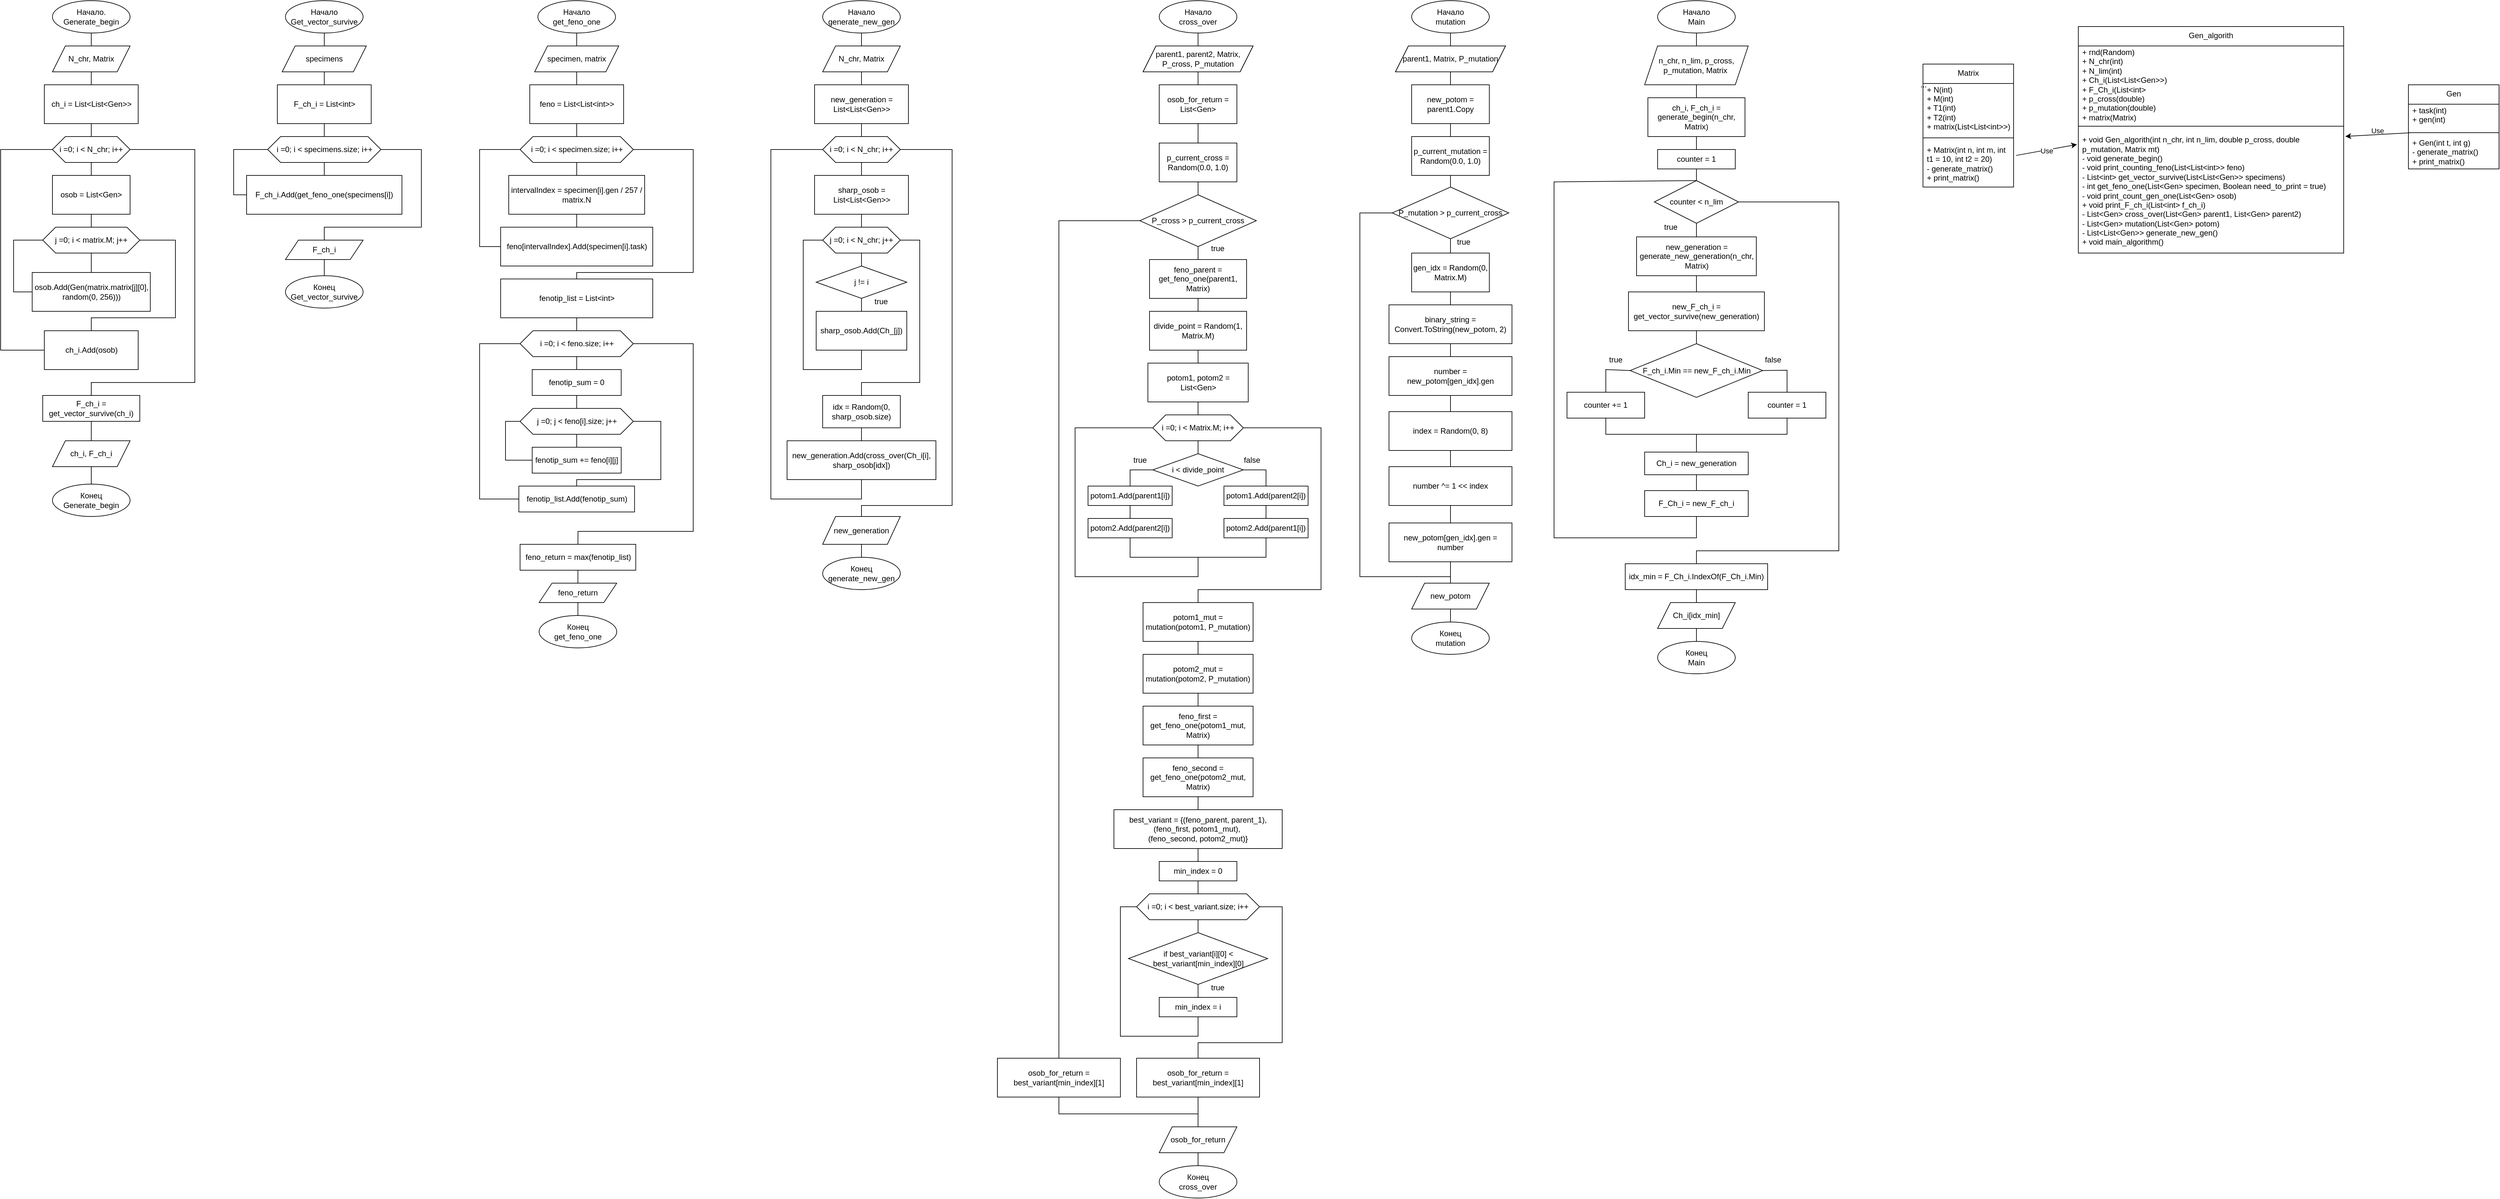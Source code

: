 <mxfile version="24.7.8">
  <diagram id="6a731a19-8d31-9384-78a2-239565b7b9f0" name="Page-1">
    <mxGraphModel dx="5160" dy="2516" grid="1" gridSize="10" guides="1" tooltips="1" connect="1" arrows="1" fold="1" page="1" pageScale="1" pageWidth="1169" pageHeight="827" background="none" math="0" shadow="0">
      <root>
        <mxCell id="0" />
        <mxCell id="1" parent="0" />
        <mxCell id="gA4bbIIMHtuUfgmlaKM2-55" value="Начало. Generate_begin" style="ellipse;whiteSpace=wrap;html=1;" vertex="1" parent="1">
          <mxGeometry x="90" y="30" width="120" height="50" as="geometry" />
        </mxCell>
        <mxCell id="gA4bbIIMHtuUfgmlaKM2-56" value="N_chr, Matrix" style="shape=parallelogram;perimeter=parallelogramPerimeter;whiteSpace=wrap;html=1;fixedSize=1;" vertex="1" parent="1">
          <mxGeometry x="90" y="100" width="120" height="40" as="geometry" />
        </mxCell>
        <mxCell id="gA4bbIIMHtuUfgmlaKM2-57" value="i =0; i &amp;lt; N_chr; i++" style="shape=hexagon;perimeter=hexagonPerimeter2;whiteSpace=wrap;html=1;fixedSize=1;" vertex="1" parent="1">
          <mxGeometry x="90" y="240" width="120" height="40" as="geometry" />
        </mxCell>
        <mxCell id="gA4bbIIMHtuUfgmlaKM2-58" value="osob = List&amp;lt;Gen&amp;gt;" style="rounded=0;whiteSpace=wrap;html=1;" vertex="1" parent="1">
          <mxGeometry x="90" y="300" width="120" height="60" as="geometry" />
        </mxCell>
        <mxCell id="gA4bbIIMHtuUfgmlaKM2-59" value="j =0; i &amp;lt; matrix.M; j++" style="shape=hexagon;perimeter=hexagonPerimeter2;whiteSpace=wrap;html=1;fixedSize=1;" vertex="1" parent="1">
          <mxGeometry x="75" y="380" width="150" height="40" as="geometry" />
        </mxCell>
        <mxCell id="gA4bbIIMHtuUfgmlaKM2-60" value="osob.Add(Gen(matrix.matrix[j][0], random(0, 256)))" style="rounded=0;whiteSpace=wrap;html=1;" vertex="1" parent="1">
          <mxGeometry x="58.75" y="450" width="182.5" height="60" as="geometry" />
        </mxCell>
        <mxCell id="gA4bbIIMHtuUfgmlaKM2-61" value="ch_i.Add(osob)" style="rounded=0;whiteSpace=wrap;html=1;" vertex="1" parent="1">
          <mxGeometry x="77.5" y="540" width="145" height="60" as="geometry" />
        </mxCell>
        <mxCell id="gA4bbIIMHtuUfgmlaKM2-62" value="ch_i = List&amp;lt;List&amp;lt;Gen&amp;gt;&amp;gt;" style="rounded=0;whiteSpace=wrap;html=1;" vertex="1" parent="1">
          <mxGeometry x="77.5" y="160" width="145" height="60" as="geometry" />
        </mxCell>
        <mxCell id="gA4bbIIMHtuUfgmlaKM2-63" value="Начало&lt;div&gt;Get_vector_survive&lt;/div&gt;" style="ellipse;whiteSpace=wrap;html=1;" vertex="1" parent="1">
          <mxGeometry x="450" y="30" width="120" height="50" as="geometry" />
        </mxCell>
        <mxCell id="gA4bbIIMHtuUfgmlaKM2-64" value="&amp;nbsp;specimens&amp;nbsp;" style="shape=parallelogram;perimeter=parallelogramPerimeter;whiteSpace=wrap;html=1;fixedSize=1;" vertex="1" parent="1">
          <mxGeometry x="445" y="100" width="130" height="40" as="geometry" />
        </mxCell>
        <mxCell id="gA4bbIIMHtuUfgmlaKM2-65" value="F_ch_i = List&amp;lt;int&amp;gt;" style="rounded=0;whiteSpace=wrap;html=1;" vertex="1" parent="1">
          <mxGeometry x="437.5" y="160" width="145" height="60" as="geometry" />
        </mxCell>
        <mxCell id="gA4bbIIMHtuUfgmlaKM2-66" value="i =0; i &amp;lt; specimens.size; i++" style="shape=hexagon;perimeter=hexagonPerimeter2;whiteSpace=wrap;html=1;fixedSize=1;" vertex="1" parent="1">
          <mxGeometry x="422.5" y="240" width="175" height="40" as="geometry" />
        </mxCell>
        <mxCell id="gA4bbIIMHtuUfgmlaKM2-67" value="F_ch_i.Add(get_feno_one(specimens[i])" style="rounded=0;whiteSpace=wrap;html=1;" vertex="1" parent="1">
          <mxGeometry x="390" y="300" width="240" height="60" as="geometry" />
        </mxCell>
        <mxCell id="gA4bbIIMHtuUfgmlaKM2-68" value="Начало&lt;div&gt;get_feno_one&lt;/div&gt;" style="ellipse;whiteSpace=wrap;html=1;" vertex="1" parent="1">
          <mxGeometry x="840" y="30" width="120" height="50" as="geometry" />
        </mxCell>
        <mxCell id="gA4bbIIMHtuUfgmlaKM2-69" value="specimen, matrix" style="shape=parallelogram;perimeter=parallelogramPerimeter;whiteSpace=wrap;html=1;fixedSize=1;" vertex="1" parent="1">
          <mxGeometry x="835" y="100" width="130" height="40" as="geometry" />
        </mxCell>
        <mxCell id="gA4bbIIMHtuUfgmlaKM2-70" value="feno = List&amp;lt;List&amp;lt;int&amp;gt;&amp;gt;" style="rounded=0;whiteSpace=wrap;html=1;" vertex="1" parent="1">
          <mxGeometry x="827.5" y="160" width="145" height="60" as="geometry" />
        </mxCell>
        <mxCell id="gA4bbIIMHtuUfgmlaKM2-71" value="i =0; i &amp;lt; specimen.size; i++" style="shape=hexagon;perimeter=hexagonPerimeter2;whiteSpace=wrap;html=1;fixedSize=1;" vertex="1" parent="1">
          <mxGeometry x="812.5" y="240" width="175" height="40" as="geometry" />
        </mxCell>
        <mxCell id="gA4bbIIMHtuUfgmlaKM2-72" value="intervalIndex = specimen[i].gen / 257 / matrix.N" style="rounded=0;whiteSpace=wrap;html=1;" vertex="1" parent="1">
          <mxGeometry x="795" y="300" width="210" height="60" as="geometry" />
        </mxCell>
        <mxCell id="gA4bbIIMHtuUfgmlaKM2-73" value="feno[intervalIndex].Add(specimen[i].task)" style="rounded=0;whiteSpace=wrap;html=1;" vertex="1" parent="1">
          <mxGeometry x="782.5" y="380" width="235" height="60" as="geometry" />
        </mxCell>
        <mxCell id="gA4bbIIMHtuUfgmlaKM2-74" value="i =0; i &amp;lt; feno.size; i++" style="shape=hexagon;perimeter=hexagonPerimeter2;whiteSpace=wrap;html=1;fixedSize=1;" vertex="1" parent="1">
          <mxGeometry x="812.5" y="540" width="175" height="40" as="geometry" />
        </mxCell>
        <mxCell id="gA4bbIIMHtuUfgmlaKM2-75" value="fenotip_list = List&amp;lt;int&amp;gt;" style="rounded=0;whiteSpace=wrap;html=1;" vertex="1" parent="1">
          <mxGeometry x="782.5" y="460" width="235" height="60" as="geometry" />
        </mxCell>
        <mxCell id="gA4bbIIMHtuUfgmlaKM2-76" value="j =0; j &amp;lt; feno[i].size; j++" style="shape=hexagon;perimeter=hexagonPerimeter2;whiteSpace=wrap;html=1;fixedSize=1;" vertex="1" parent="1">
          <mxGeometry x="812.5" y="660" width="175" height="40" as="geometry" />
        </mxCell>
        <mxCell id="gA4bbIIMHtuUfgmlaKM2-77" value="fenotip_sum += feno[i][j]" style="rounded=0;whiteSpace=wrap;html=1;" vertex="1" parent="1">
          <mxGeometry x="831.25" y="720" width="137.5" height="40" as="geometry" />
        </mxCell>
        <mxCell id="gA4bbIIMHtuUfgmlaKM2-78" value="fenotip_sum = 0" style="rounded=0;whiteSpace=wrap;html=1;" vertex="1" parent="1">
          <mxGeometry x="831.25" y="600" width="137.5" height="40" as="geometry" />
        </mxCell>
        <mxCell id="gA4bbIIMHtuUfgmlaKM2-79" value="fenotip_list.Add(fenotip_sum)" style="rounded=0;whiteSpace=wrap;html=1;" vertex="1" parent="1">
          <mxGeometry x="810.63" y="780" width="178.75" height="40" as="geometry" />
        </mxCell>
        <mxCell id="gA4bbIIMHtuUfgmlaKM2-80" value="" style="endArrow=none;html=1;rounded=0;entryX=0.5;entryY=1;entryDx=0;entryDy=0;exitX=0.5;exitY=0;exitDx=0;exitDy=0;" edge="1" parent="1" source="gA4bbIIMHtuUfgmlaKM2-69" target="gA4bbIIMHtuUfgmlaKM2-68">
          <mxGeometry width="50" height="50" relative="1" as="geometry">
            <mxPoint x="740" y="160" as="sourcePoint" />
            <mxPoint x="790" y="110" as="targetPoint" />
          </mxGeometry>
        </mxCell>
        <mxCell id="gA4bbIIMHtuUfgmlaKM2-81" value="" style="endArrow=none;html=1;rounded=0;entryX=0.5;entryY=1;entryDx=0;entryDy=0;exitX=0.5;exitY=0;exitDx=0;exitDy=0;" edge="1" parent="1" source="gA4bbIIMHtuUfgmlaKM2-70" target="gA4bbIIMHtuUfgmlaKM2-69">
          <mxGeometry width="50" height="50" relative="1" as="geometry">
            <mxPoint x="760" y="190" as="sourcePoint" />
            <mxPoint x="810" y="140" as="targetPoint" />
          </mxGeometry>
        </mxCell>
        <mxCell id="gA4bbIIMHtuUfgmlaKM2-82" value="" style="endArrow=none;html=1;rounded=0;entryX=0.5;entryY=1;entryDx=0;entryDy=0;exitX=0.5;exitY=0;exitDx=0;exitDy=0;" edge="1" parent="1" source="gA4bbIIMHtuUfgmlaKM2-71" target="gA4bbIIMHtuUfgmlaKM2-70">
          <mxGeometry width="50" height="50" relative="1" as="geometry">
            <mxPoint x="690" y="270" as="sourcePoint" />
            <mxPoint x="740" y="220" as="targetPoint" />
          </mxGeometry>
        </mxCell>
        <mxCell id="gA4bbIIMHtuUfgmlaKM2-83" value="" style="endArrow=none;html=1;rounded=0;entryX=0.5;entryY=1;entryDx=0;entryDy=0;exitX=0.5;exitY=0;exitDx=0;exitDy=0;" edge="1" parent="1" source="gA4bbIIMHtuUfgmlaKM2-72" target="gA4bbIIMHtuUfgmlaKM2-71">
          <mxGeometry width="50" height="50" relative="1" as="geometry">
            <mxPoint x="710" y="330" as="sourcePoint" />
            <mxPoint x="760" y="280" as="targetPoint" />
          </mxGeometry>
        </mxCell>
        <mxCell id="gA4bbIIMHtuUfgmlaKM2-84" value="" style="endArrow=none;html=1;rounded=0;entryX=0.5;entryY=1;entryDx=0;entryDy=0;exitX=0.5;exitY=0;exitDx=0;exitDy=0;" edge="1" parent="1" source="gA4bbIIMHtuUfgmlaKM2-73" target="gA4bbIIMHtuUfgmlaKM2-72">
          <mxGeometry width="50" height="50" relative="1" as="geometry">
            <mxPoint x="660" y="380" as="sourcePoint" />
            <mxPoint x="710" y="330" as="targetPoint" />
          </mxGeometry>
        </mxCell>
        <mxCell id="gA4bbIIMHtuUfgmlaKM2-85" value="" style="endArrow=none;html=1;rounded=0;entryX=0;entryY=0.5;entryDx=0;entryDy=0;exitX=0;exitY=0.5;exitDx=0;exitDy=0;" edge="1" parent="1" source="gA4bbIIMHtuUfgmlaKM2-71" target="gA4bbIIMHtuUfgmlaKM2-73">
          <mxGeometry width="50" height="50" relative="1" as="geometry">
            <mxPoint x="700" y="470" as="sourcePoint" />
            <mxPoint x="750" y="420" as="targetPoint" />
            <Array as="points">
              <mxPoint x="750" y="260" />
              <mxPoint x="750" y="410" />
            </Array>
          </mxGeometry>
        </mxCell>
        <mxCell id="gA4bbIIMHtuUfgmlaKM2-86" value="" style="endArrow=none;html=1;rounded=0;entryX=1;entryY=0.5;entryDx=0;entryDy=0;exitX=0.5;exitY=0;exitDx=0;exitDy=0;" edge="1" parent="1" source="gA4bbIIMHtuUfgmlaKM2-75" target="gA4bbIIMHtuUfgmlaKM2-71">
          <mxGeometry width="50" height="50" relative="1" as="geometry">
            <mxPoint x="1120" y="380" as="sourcePoint" />
            <mxPoint x="1250" y="310" as="targetPoint" />
            <Array as="points">
              <mxPoint x="900" y="450" />
              <mxPoint x="1080" y="450" />
              <mxPoint x="1080" y="260" />
            </Array>
          </mxGeometry>
        </mxCell>
        <mxCell id="gA4bbIIMHtuUfgmlaKM2-87" value="" style="endArrow=none;html=1;rounded=0;entryX=0.5;entryY=1;entryDx=0;entryDy=0;exitX=0.5;exitY=0;exitDx=0;exitDy=0;" edge="1" parent="1" source="gA4bbIIMHtuUfgmlaKM2-74" target="gA4bbIIMHtuUfgmlaKM2-75">
          <mxGeometry width="50" height="50" relative="1" as="geometry">
            <mxPoint x="660" y="610" as="sourcePoint" />
            <mxPoint x="710" y="560" as="targetPoint" />
          </mxGeometry>
        </mxCell>
        <mxCell id="gA4bbIIMHtuUfgmlaKM2-88" value="" style="endArrow=none;html=1;rounded=0;entryX=0.5;entryY=1;entryDx=0;entryDy=0;exitX=0.5;exitY=0;exitDx=0;exitDy=0;" edge="1" parent="1" source="gA4bbIIMHtuUfgmlaKM2-78" target="gA4bbIIMHtuUfgmlaKM2-74">
          <mxGeometry width="50" height="50" relative="1" as="geometry">
            <mxPoint x="600" y="620" as="sourcePoint" />
            <mxPoint x="650" y="570" as="targetPoint" />
          </mxGeometry>
        </mxCell>
        <mxCell id="gA4bbIIMHtuUfgmlaKM2-89" value="" style="endArrow=none;html=1;rounded=0;entryX=0.5;entryY=1;entryDx=0;entryDy=0;exitX=0.5;exitY=0;exitDx=0;exitDy=0;" edge="1" parent="1" source="gA4bbIIMHtuUfgmlaKM2-76" target="gA4bbIIMHtuUfgmlaKM2-78">
          <mxGeometry width="50" height="50" relative="1" as="geometry">
            <mxPoint x="540" y="690" as="sourcePoint" />
            <mxPoint x="590" y="640" as="targetPoint" />
          </mxGeometry>
        </mxCell>
        <mxCell id="gA4bbIIMHtuUfgmlaKM2-90" value="" style="endArrow=none;html=1;rounded=0;entryX=0.5;entryY=1;entryDx=0;entryDy=0;exitX=0.5;exitY=0;exitDx=0;exitDy=0;" edge="1" parent="1" source="gA4bbIIMHtuUfgmlaKM2-77" target="gA4bbIIMHtuUfgmlaKM2-76">
          <mxGeometry width="50" height="50" relative="1" as="geometry">
            <mxPoint x="660" y="770" as="sourcePoint" />
            <mxPoint x="710" y="720" as="targetPoint" />
          </mxGeometry>
        </mxCell>
        <mxCell id="gA4bbIIMHtuUfgmlaKM2-91" value="" style="endArrow=none;html=1;rounded=0;entryX=0;entryY=0.5;entryDx=0;entryDy=0;exitX=0;exitY=0.5;exitDx=0;exitDy=0;" edge="1" parent="1" source="gA4bbIIMHtuUfgmlaKM2-76" target="gA4bbIIMHtuUfgmlaKM2-77">
          <mxGeometry width="50" height="50" relative="1" as="geometry">
            <mxPoint x="670" y="750" as="sourcePoint" />
            <mxPoint x="720" y="700" as="targetPoint" />
            <Array as="points">
              <mxPoint x="790" y="680" />
              <mxPoint x="790" y="740" />
            </Array>
          </mxGeometry>
        </mxCell>
        <mxCell id="gA4bbIIMHtuUfgmlaKM2-92" value="" style="endArrow=none;html=1;rounded=0;entryX=1;entryY=0.5;entryDx=0;entryDy=0;exitX=0.5;exitY=0;exitDx=0;exitDy=0;" edge="1" parent="1" source="gA4bbIIMHtuUfgmlaKM2-79" target="gA4bbIIMHtuUfgmlaKM2-76">
          <mxGeometry width="50" height="50" relative="1" as="geometry">
            <mxPoint x="1040" y="760" as="sourcePoint" />
            <mxPoint x="1090" y="710" as="targetPoint" />
            <Array as="points">
              <mxPoint x="900" y="770" />
              <mxPoint x="1030" y="770" />
              <mxPoint x="1030" y="680" />
            </Array>
          </mxGeometry>
        </mxCell>
        <mxCell id="gA4bbIIMHtuUfgmlaKM2-93" value="" style="endArrow=none;html=1;rounded=0;entryX=0;entryY=0.5;entryDx=0;entryDy=0;exitX=0;exitY=0.5;exitDx=0;exitDy=0;" edge="1" parent="1" source="gA4bbIIMHtuUfgmlaKM2-74" target="gA4bbIIMHtuUfgmlaKM2-79">
          <mxGeometry width="50" height="50" relative="1" as="geometry">
            <mxPoint x="750" y="840" as="sourcePoint" />
            <mxPoint x="800" y="790" as="targetPoint" />
            <Array as="points">
              <mxPoint x="750" y="560" />
              <mxPoint x="750" y="800" />
            </Array>
          </mxGeometry>
        </mxCell>
        <mxCell id="gA4bbIIMHtuUfgmlaKM2-94" value="" style="endArrow=none;html=1;rounded=0;entryX=1;entryY=0.5;entryDx=0;entryDy=0;exitX=0.5;exitY=0;exitDx=0;exitDy=0;" edge="1" parent="1" source="gA4bbIIMHtuUfgmlaKM2-95" target="gA4bbIIMHtuUfgmlaKM2-74">
          <mxGeometry width="50" height="50" relative="1" as="geometry">
            <mxPoint x="900" y="850" as="sourcePoint" />
            <mxPoint x="600" y="680" as="targetPoint" />
            <Array as="points">
              <mxPoint x="902" y="850" />
              <mxPoint x="1080" y="850" />
              <mxPoint x="1080" y="560" />
            </Array>
          </mxGeometry>
        </mxCell>
        <mxCell id="gA4bbIIMHtuUfgmlaKM2-95" value="feno_return = max(fenotip_list)" style="rounded=0;whiteSpace=wrap;html=1;" vertex="1" parent="1">
          <mxGeometry x="812.5" y="870" width="178.75" height="40" as="geometry" />
        </mxCell>
        <mxCell id="gA4bbIIMHtuUfgmlaKM2-96" value="feno_return" style="shape=parallelogram;perimeter=parallelogramPerimeter;whiteSpace=wrap;html=1;fixedSize=1;" vertex="1" parent="1">
          <mxGeometry x="841.88" y="930" width="120" height="30" as="geometry" />
        </mxCell>
        <mxCell id="gA4bbIIMHtuUfgmlaKM2-97" value="&lt;div&gt;Конец&lt;/div&gt;&lt;div&gt;get_feno_one&lt;/div&gt;" style="ellipse;whiteSpace=wrap;html=1;" vertex="1" parent="1">
          <mxGeometry x="841.88" y="980" width="120" height="50" as="geometry" />
        </mxCell>
        <mxCell id="gA4bbIIMHtuUfgmlaKM2-98" value="" style="endArrow=none;html=1;rounded=0;entryX=0.5;entryY=1;entryDx=0;entryDy=0;exitX=0.5;exitY=0;exitDx=0;exitDy=0;" edge="1" parent="1" source="gA4bbIIMHtuUfgmlaKM2-96" target="gA4bbIIMHtuUfgmlaKM2-95">
          <mxGeometry width="50" height="50" relative="1" as="geometry">
            <mxPoint x="680" y="1000" as="sourcePoint" />
            <mxPoint x="730" y="950" as="targetPoint" />
          </mxGeometry>
        </mxCell>
        <mxCell id="gA4bbIIMHtuUfgmlaKM2-99" value="" style="endArrow=none;html=1;rounded=0;entryX=0.5;entryY=1;entryDx=0;entryDy=0;" edge="1" parent="1" source="gA4bbIIMHtuUfgmlaKM2-97" target="gA4bbIIMHtuUfgmlaKM2-96">
          <mxGeometry width="50" height="50" relative="1" as="geometry">
            <mxPoint x="720" y="1040" as="sourcePoint" />
            <mxPoint x="770" y="990" as="targetPoint" />
          </mxGeometry>
        </mxCell>
        <mxCell id="gA4bbIIMHtuUfgmlaKM2-101" value="" style="endArrow=none;html=1;rounded=0;entryX=0.5;entryY=1;entryDx=0;entryDy=0;exitX=0.5;exitY=0;exitDx=0;exitDy=0;" edge="1" parent="1" source="gA4bbIIMHtuUfgmlaKM2-64" target="gA4bbIIMHtuUfgmlaKM2-63">
          <mxGeometry width="50" height="50" relative="1" as="geometry">
            <mxPoint x="440" y="120" as="sourcePoint" />
            <mxPoint x="490" y="70" as="targetPoint" />
          </mxGeometry>
        </mxCell>
        <mxCell id="gA4bbIIMHtuUfgmlaKM2-102" value="" style="endArrow=none;html=1;rounded=0;entryX=0.5;entryY=1;entryDx=0;entryDy=0;exitX=0.5;exitY=0;exitDx=0;exitDy=0;" edge="1" parent="1" source="gA4bbIIMHtuUfgmlaKM2-65" target="gA4bbIIMHtuUfgmlaKM2-64">
          <mxGeometry width="50" height="50" relative="1" as="geometry">
            <mxPoint x="380" y="210" as="sourcePoint" />
            <mxPoint x="430" y="160" as="targetPoint" />
          </mxGeometry>
        </mxCell>
        <mxCell id="gA4bbIIMHtuUfgmlaKM2-103" value="" style="endArrow=none;html=1;rounded=0;entryX=0.5;entryY=1;entryDx=0;entryDy=0;exitX=0.5;exitY=0;exitDx=0;exitDy=0;" edge="1" parent="1" source="gA4bbIIMHtuUfgmlaKM2-66" target="gA4bbIIMHtuUfgmlaKM2-65">
          <mxGeometry width="50" height="50" relative="1" as="geometry">
            <mxPoint x="360" y="280" as="sourcePoint" />
            <mxPoint x="410" y="230" as="targetPoint" />
          </mxGeometry>
        </mxCell>
        <mxCell id="gA4bbIIMHtuUfgmlaKM2-104" value="" style="endArrow=none;html=1;rounded=0;entryX=0.5;entryY=1;entryDx=0;entryDy=0;exitX=0.5;exitY=0;exitDx=0;exitDy=0;" edge="1" parent="1" source="gA4bbIIMHtuUfgmlaKM2-67" target="gA4bbIIMHtuUfgmlaKM2-66">
          <mxGeometry width="50" height="50" relative="1" as="geometry">
            <mxPoint x="370" y="330" as="sourcePoint" />
            <mxPoint x="420" y="280" as="targetPoint" />
          </mxGeometry>
        </mxCell>
        <mxCell id="gA4bbIIMHtuUfgmlaKM2-105" value="" style="endArrow=none;html=1;rounded=0;entryX=0;entryY=0.5;entryDx=0;entryDy=0;exitX=0;exitY=0.5;exitDx=0;exitDy=0;" edge="1" parent="1" source="gA4bbIIMHtuUfgmlaKM2-66" target="gA4bbIIMHtuUfgmlaKM2-67">
          <mxGeometry width="50" height="50" relative="1" as="geometry">
            <mxPoint x="350" y="440" as="sourcePoint" />
            <mxPoint x="400" y="390" as="targetPoint" />
            <Array as="points">
              <mxPoint x="370" y="260" />
              <mxPoint x="370" y="330" />
            </Array>
          </mxGeometry>
        </mxCell>
        <mxCell id="gA4bbIIMHtuUfgmlaKM2-109" value="F_ch_i" style="shape=parallelogram;perimeter=parallelogramPerimeter;whiteSpace=wrap;html=1;fixedSize=1;" vertex="1" parent="1">
          <mxGeometry x="450" y="400" width="120" height="30" as="geometry" />
        </mxCell>
        <mxCell id="gA4bbIIMHtuUfgmlaKM2-110" value="" style="endArrow=none;html=1;rounded=0;entryX=1;entryY=0.5;entryDx=0;entryDy=0;exitX=0.5;exitY=0;exitDx=0;exitDy=0;" edge="1" parent="1" source="gA4bbIIMHtuUfgmlaKM2-109" target="gA4bbIIMHtuUfgmlaKM2-66">
          <mxGeometry width="50" height="50" relative="1" as="geometry">
            <mxPoint x="640" y="320" as="sourcePoint" />
            <mxPoint x="690" y="270" as="targetPoint" />
            <Array as="points">
              <mxPoint x="510" y="380" />
              <mxPoint x="660" y="380" />
              <mxPoint x="660" y="260" />
            </Array>
          </mxGeometry>
        </mxCell>
        <mxCell id="gA4bbIIMHtuUfgmlaKM2-111" value="Конец&lt;div&gt;Get_vector_survive&lt;/div&gt;" style="ellipse;whiteSpace=wrap;html=1;" vertex="1" parent="1">
          <mxGeometry x="450" y="455" width="120" height="50" as="geometry" />
        </mxCell>
        <mxCell id="gA4bbIIMHtuUfgmlaKM2-112" value="" style="endArrow=none;html=1;rounded=0;entryX=0.5;entryY=1;entryDx=0;entryDy=0;exitX=0.5;exitY=0;exitDx=0;exitDy=0;" edge="1" parent="1" source="gA4bbIIMHtuUfgmlaKM2-111" target="gA4bbIIMHtuUfgmlaKM2-109">
          <mxGeometry width="50" height="50" relative="1" as="geometry">
            <mxPoint x="350" y="570" as="sourcePoint" />
            <mxPoint x="400" y="520" as="targetPoint" />
          </mxGeometry>
        </mxCell>
        <mxCell id="gA4bbIIMHtuUfgmlaKM2-113" value="" style="endArrow=none;html=1;rounded=0;entryX=0.5;entryY=1;entryDx=0;entryDy=0;exitX=0.5;exitY=0;exitDx=0;exitDy=0;" edge="1" parent="1" source="gA4bbIIMHtuUfgmlaKM2-56" target="gA4bbIIMHtuUfgmlaKM2-55">
          <mxGeometry width="50" height="50" relative="1" as="geometry">
            <mxPoint x="10" y="180" as="sourcePoint" />
            <mxPoint x="60" y="130" as="targetPoint" />
          </mxGeometry>
        </mxCell>
        <mxCell id="gA4bbIIMHtuUfgmlaKM2-114" value="" style="endArrow=none;html=1;rounded=0;entryX=0.5;entryY=1;entryDx=0;entryDy=0;exitX=0.5;exitY=0;exitDx=0;exitDy=0;" edge="1" parent="1" source="gA4bbIIMHtuUfgmlaKM2-62" target="gA4bbIIMHtuUfgmlaKM2-56">
          <mxGeometry width="50" height="50" relative="1" as="geometry">
            <mxPoint x="10" y="210" as="sourcePoint" />
            <mxPoint x="60" y="160" as="targetPoint" />
          </mxGeometry>
        </mxCell>
        <mxCell id="gA4bbIIMHtuUfgmlaKM2-115" value="" style="endArrow=none;html=1;rounded=0;entryX=0.5;entryY=1;entryDx=0;entryDy=0;exitX=0.5;exitY=0;exitDx=0;exitDy=0;" edge="1" parent="1" source="gA4bbIIMHtuUfgmlaKM2-57" target="gA4bbIIMHtuUfgmlaKM2-62">
          <mxGeometry width="50" height="50" relative="1" as="geometry">
            <mxPoint x="10" y="330" as="sourcePoint" />
            <mxPoint x="60" y="280" as="targetPoint" />
          </mxGeometry>
        </mxCell>
        <mxCell id="gA4bbIIMHtuUfgmlaKM2-116" value="" style="endArrow=none;html=1;rounded=0;entryX=0.5;entryY=1;entryDx=0;entryDy=0;exitX=0.5;exitY=0;exitDx=0;exitDy=0;" edge="1" parent="1" source="gA4bbIIMHtuUfgmlaKM2-58" target="gA4bbIIMHtuUfgmlaKM2-57">
          <mxGeometry width="50" height="50" relative="1" as="geometry">
            <mxPoint x="10" y="390" as="sourcePoint" />
            <mxPoint x="60" y="340" as="targetPoint" />
          </mxGeometry>
        </mxCell>
        <mxCell id="gA4bbIIMHtuUfgmlaKM2-117" value="" style="endArrow=none;html=1;rounded=0;entryX=0.5;entryY=1;entryDx=0;entryDy=0;exitX=0.5;exitY=0;exitDx=0;exitDy=0;" edge="1" parent="1" source="gA4bbIIMHtuUfgmlaKM2-59" target="gA4bbIIMHtuUfgmlaKM2-58">
          <mxGeometry width="50" height="50" relative="1" as="geometry">
            <mxPoint x="10" y="420" as="sourcePoint" />
            <mxPoint x="60" y="370" as="targetPoint" />
          </mxGeometry>
        </mxCell>
        <mxCell id="gA4bbIIMHtuUfgmlaKM2-118" value="" style="endArrow=none;html=1;rounded=0;entryX=0.5;entryY=1;entryDx=0;entryDy=0;exitX=0.5;exitY=0;exitDx=0;exitDy=0;" edge="1" parent="1" source="gA4bbIIMHtuUfgmlaKM2-60" target="gA4bbIIMHtuUfgmlaKM2-59">
          <mxGeometry width="50" height="50" relative="1" as="geometry">
            <mxPoint x="10" y="480" as="sourcePoint" />
            <mxPoint x="60" y="430" as="targetPoint" />
          </mxGeometry>
        </mxCell>
        <mxCell id="gA4bbIIMHtuUfgmlaKM2-119" value="" style="endArrow=none;html=1;rounded=0;entryX=0;entryY=0.5;entryDx=0;entryDy=0;exitX=0;exitY=0.5;exitDx=0;exitDy=0;" edge="1" parent="1" source="gA4bbIIMHtuUfgmlaKM2-59" target="gA4bbIIMHtuUfgmlaKM2-60">
          <mxGeometry width="50" height="50" relative="1" as="geometry">
            <mxPoint x="40" y="540" as="sourcePoint" />
            <mxPoint x="90" y="490" as="targetPoint" />
            <Array as="points">
              <mxPoint x="30" y="400" />
              <mxPoint x="30" y="480" />
            </Array>
          </mxGeometry>
        </mxCell>
        <mxCell id="gA4bbIIMHtuUfgmlaKM2-120" value="" style="endArrow=none;html=1;rounded=0;entryX=1;entryY=0.5;entryDx=0;entryDy=0;exitX=0.5;exitY=0;exitDx=0;exitDy=0;" edge="1" parent="1" source="gA4bbIIMHtuUfgmlaKM2-61" target="gA4bbIIMHtuUfgmlaKM2-59">
          <mxGeometry width="50" height="50" relative="1" as="geometry">
            <mxPoint x="270" y="490" as="sourcePoint" />
            <mxPoint x="320" y="440" as="targetPoint" />
            <Array as="points">
              <mxPoint x="150" y="520" />
              <mxPoint x="280" y="520" />
              <mxPoint x="280" y="400" />
            </Array>
          </mxGeometry>
        </mxCell>
        <mxCell id="gA4bbIIMHtuUfgmlaKM2-121" value="" style="endArrow=none;html=1;rounded=0;exitX=0;exitY=0.5;exitDx=0;exitDy=0;entryX=0;entryY=0.5;entryDx=0;entryDy=0;" edge="1" parent="1" source="gA4bbIIMHtuUfgmlaKM2-61" target="gA4bbIIMHtuUfgmlaKM2-57">
          <mxGeometry width="50" height="50" relative="1" as="geometry">
            <mxPoint x="270" y="570" as="sourcePoint" />
            <mxPoint x="320" y="520" as="targetPoint" />
            <Array as="points">
              <mxPoint x="10" y="570" />
              <mxPoint x="10" y="260" />
            </Array>
          </mxGeometry>
        </mxCell>
        <mxCell id="gA4bbIIMHtuUfgmlaKM2-123" value="" style="endArrow=none;html=1;rounded=0;entryX=1;entryY=0.5;entryDx=0;entryDy=0;exitX=0.5;exitY=0;exitDx=0;exitDy=0;" edge="1" parent="1" source="gA4bbIIMHtuUfgmlaKM2-125" target="gA4bbIIMHtuUfgmlaKM2-57">
          <mxGeometry width="50" height="50" relative="1" as="geometry">
            <mxPoint x="150" y="640" as="sourcePoint" />
            <mxPoint x="330" y="300" as="targetPoint" />
            <Array as="points">
              <mxPoint x="150" y="620" />
              <mxPoint x="310" y="620" />
              <mxPoint x="310" y="260" />
            </Array>
          </mxGeometry>
        </mxCell>
        <mxCell id="gA4bbIIMHtuUfgmlaKM2-125" value="F_ch_i = get_vector_survive(ch_i)" style="rounded=0;whiteSpace=wrap;html=1;" vertex="1" parent="1">
          <mxGeometry x="75" y="640" width="150" height="40" as="geometry" />
        </mxCell>
        <mxCell id="gA4bbIIMHtuUfgmlaKM2-126" value="Конец Generate_begin" style="ellipse;whiteSpace=wrap;html=1;" vertex="1" parent="1">
          <mxGeometry x="90" y="777" width="120" height="50" as="geometry" />
        </mxCell>
        <mxCell id="gA4bbIIMHtuUfgmlaKM2-127" value="ch_i, F_ch_i" style="shape=parallelogram;perimeter=parallelogramPerimeter;whiteSpace=wrap;html=1;fixedSize=1;" vertex="1" parent="1">
          <mxGeometry x="90" y="710" width="120" height="40" as="geometry" />
        </mxCell>
        <mxCell id="gA4bbIIMHtuUfgmlaKM2-130" value="" style="endArrow=none;html=1;rounded=0;entryX=0.5;entryY=1;entryDx=0;entryDy=0;exitX=0.5;exitY=0;exitDx=0;exitDy=0;" edge="1" parent="1" source="gA4bbIIMHtuUfgmlaKM2-127" target="gA4bbIIMHtuUfgmlaKM2-125">
          <mxGeometry width="50" height="50" relative="1" as="geometry">
            <mxPoint x="320" y="770" as="sourcePoint" />
            <mxPoint x="370" y="720" as="targetPoint" />
          </mxGeometry>
        </mxCell>
        <mxCell id="gA4bbIIMHtuUfgmlaKM2-131" value="" style="endArrow=none;html=1;rounded=0;entryX=0.5;entryY=1;entryDx=0;entryDy=0;exitX=0.5;exitY=0;exitDx=0;exitDy=0;" edge="1" parent="1" source="gA4bbIIMHtuUfgmlaKM2-126" target="gA4bbIIMHtuUfgmlaKM2-127">
          <mxGeometry width="50" height="50" relative="1" as="geometry">
            <mxPoint x="360" y="900" as="sourcePoint" />
            <mxPoint x="410" y="850" as="targetPoint" />
          </mxGeometry>
        </mxCell>
        <mxCell id="gA4bbIIMHtuUfgmlaKM2-133" value="Начало&lt;div&gt;generate_new_gen&lt;/div&gt;" style="ellipse;whiteSpace=wrap;html=1;" vertex="1" parent="1">
          <mxGeometry x="1280" y="30" width="120" height="50" as="geometry" />
        </mxCell>
        <mxCell id="gA4bbIIMHtuUfgmlaKM2-134" value="N_chr, Matrix" style="shape=parallelogram;perimeter=parallelogramPerimeter;whiteSpace=wrap;html=1;fixedSize=1;" vertex="1" parent="1">
          <mxGeometry x="1280" y="100" width="120" height="40" as="geometry" />
        </mxCell>
        <mxCell id="gA4bbIIMHtuUfgmlaKM2-135" value="new_generation = List&amp;lt;List&amp;lt;Gen&amp;gt;&amp;gt;" style="rounded=0;whiteSpace=wrap;html=1;" vertex="1" parent="1">
          <mxGeometry x="1267.5" y="160" width="145" height="60" as="geometry" />
        </mxCell>
        <mxCell id="gA4bbIIMHtuUfgmlaKM2-136" value="i =0; i &amp;lt; N_chr; i++" style="shape=hexagon;perimeter=hexagonPerimeter2;whiteSpace=wrap;html=1;fixedSize=1;" vertex="1" parent="1">
          <mxGeometry x="1280" y="240" width="120" height="40" as="geometry" />
        </mxCell>
        <mxCell id="gA4bbIIMHtuUfgmlaKM2-137" value="sharp_osob = List&amp;lt;List&amp;lt;Gen&amp;gt;&amp;gt;" style="rounded=0;whiteSpace=wrap;html=1;" vertex="1" parent="1">
          <mxGeometry x="1267.5" y="300" width="145" height="60" as="geometry" />
        </mxCell>
        <mxCell id="gA4bbIIMHtuUfgmlaKM2-138" value="j =0; i &amp;lt; N_chr; j++" style="shape=hexagon;perimeter=hexagonPerimeter2;whiteSpace=wrap;html=1;fixedSize=1;" vertex="1" parent="1">
          <mxGeometry x="1280" y="380" width="120" height="40" as="geometry" />
        </mxCell>
        <mxCell id="gA4bbIIMHtuUfgmlaKM2-139" value="j != i" style="rhombus;whiteSpace=wrap;html=1;" vertex="1" parent="1">
          <mxGeometry x="1270" y="440" width="140" height="50" as="geometry" />
        </mxCell>
        <mxCell id="gA4bbIIMHtuUfgmlaKM2-140" value="sharp_osob.Add(Ch_[j])" style="rounded=0;whiteSpace=wrap;html=1;" vertex="1" parent="1">
          <mxGeometry x="1270" y="510" width="140" height="60" as="geometry" />
        </mxCell>
        <mxCell id="gA4bbIIMHtuUfgmlaKM2-141" value="" style="endArrow=none;html=1;rounded=0;entryX=0.5;entryY=1;entryDx=0;entryDy=0;exitX=0.5;exitY=0;exitDx=0;exitDy=0;" edge="1" parent="1" source="gA4bbIIMHtuUfgmlaKM2-134" target="gA4bbIIMHtuUfgmlaKM2-133">
          <mxGeometry width="50" height="50" relative="1" as="geometry">
            <mxPoint x="1230" y="130" as="sourcePoint" />
            <mxPoint x="1280" y="80" as="targetPoint" />
          </mxGeometry>
        </mxCell>
        <mxCell id="gA4bbIIMHtuUfgmlaKM2-142" value="" style="endArrow=none;html=1;rounded=0;entryX=0.5;entryY=1;entryDx=0;entryDy=0;exitX=0.5;exitY=0;exitDx=0;exitDy=0;" edge="1" parent="1" source="gA4bbIIMHtuUfgmlaKM2-135" target="gA4bbIIMHtuUfgmlaKM2-134">
          <mxGeometry width="50" height="50" relative="1" as="geometry">
            <mxPoint x="1130" y="250" as="sourcePoint" />
            <mxPoint x="1180" y="200" as="targetPoint" />
          </mxGeometry>
        </mxCell>
        <mxCell id="gA4bbIIMHtuUfgmlaKM2-143" value="" style="endArrow=none;html=1;rounded=0;entryX=0.5;entryY=1;entryDx=0;entryDy=0;exitX=0.5;exitY=0;exitDx=0;exitDy=0;" edge="1" parent="1" source="gA4bbIIMHtuUfgmlaKM2-136" target="gA4bbIIMHtuUfgmlaKM2-135">
          <mxGeometry width="50" height="50" relative="1" as="geometry">
            <mxPoint x="1140" y="320" as="sourcePoint" />
            <mxPoint x="1190" y="270" as="targetPoint" />
          </mxGeometry>
        </mxCell>
        <mxCell id="gA4bbIIMHtuUfgmlaKM2-144" value="" style="endArrow=none;html=1;rounded=0;entryX=0.5;entryY=1;entryDx=0;entryDy=0;exitX=0.5;exitY=0;exitDx=0;exitDy=0;" edge="1" parent="1" source="gA4bbIIMHtuUfgmlaKM2-137" target="gA4bbIIMHtuUfgmlaKM2-136">
          <mxGeometry width="50" height="50" relative="1" as="geometry">
            <mxPoint x="1140" y="370" as="sourcePoint" />
            <mxPoint x="1190" y="320" as="targetPoint" />
          </mxGeometry>
        </mxCell>
        <mxCell id="gA4bbIIMHtuUfgmlaKM2-145" value="" style="endArrow=none;html=1;rounded=0;entryX=0.5;entryY=1;entryDx=0;entryDy=0;exitX=0.5;exitY=0;exitDx=0;exitDy=0;" edge="1" parent="1" source="gA4bbIIMHtuUfgmlaKM2-138" target="gA4bbIIMHtuUfgmlaKM2-137">
          <mxGeometry width="50" height="50" relative="1" as="geometry">
            <mxPoint x="1160" y="430" as="sourcePoint" />
            <mxPoint x="1210" y="380" as="targetPoint" />
          </mxGeometry>
        </mxCell>
        <mxCell id="gA4bbIIMHtuUfgmlaKM2-146" value="" style="endArrow=none;html=1;rounded=0;entryX=0.5;entryY=1;entryDx=0;entryDy=0;exitX=0.5;exitY=0;exitDx=0;exitDy=0;" edge="1" parent="1" source="gA4bbIIMHtuUfgmlaKM2-139" target="gA4bbIIMHtuUfgmlaKM2-138">
          <mxGeometry width="50" height="50" relative="1" as="geometry">
            <mxPoint x="1220" y="470" as="sourcePoint" />
            <mxPoint x="1270" y="420" as="targetPoint" />
          </mxGeometry>
        </mxCell>
        <mxCell id="gA4bbIIMHtuUfgmlaKM2-147" value="" style="endArrow=none;html=1;rounded=0;entryX=0.5;entryY=1;entryDx=0;entryDy=0;exitX=0.5;exitY=0;exitDx=0;exitDy=0;" edge="1" parent="1" source="gA4bbIIMHtuUfgmlaKM2-140" target="gA4bbIIMHtuUfgmlaKM2-139">
          <mxGeometry width="50" height="50" relative="1" as="geometry">
            <mxPoint x="1140" y="520" as="sourcePoint" />
            <mxPoint x="1190" y="470" as="targetPoint" />
          </mxGeometry>
        </mxCell>
        <mxCell id="gA4bbIIMHtuUfgmlaKM2-148" value="true" style="text;html=1;align=center;verticalAlign=middle;resizable=0;points=[];autosize=1;strokeColor=none;fillColor=none;" vertex="1" parent="1">
          <mxGeometry x="1350" y="480" width="40" height="30" as="geometry" />
        </mxCell>
        <mxCell id="gA4bbIIMHtuUfgmlaKM2-149" value="" style="endArrow=none;html=1;rounded=0;entryX=0.5;entryY=1;entryDx=0;entryDy=0;exitX=0;exitY=0.5;exitDx=0;exitDy=0;" edge="1" parent="1" source="gA4bbIIMHtuUfgmlaKM2-138" target="gA4bbIIMHtuUfgmlaKM2-140">
          <mxGeometry width="50" height="50" relative="1" as="geometry">
            <mxPoint x="1270" y="650" as="sourcePoint" />
            <mxPoint x="1320" y="600" as="targetPoint" />
            <Array as="points">
              <mxPoint x="1250" y="400" />
              <mxPoint x="1250" y="600" />
              <mxPoint x="1340" y="600" />
            </Array>
          </mxGeometry>
        </mxCell>
        <mxCell id="gA4bbIIMHtuUfgmlaKM2-150" value="" style="endArrow=none;html=1;rounded=0;entryX=1;entryY=0.5;entryDx=0;entryDy=0;exitX=0.5;exitY=0;exitDx=0;exitDy=0;" edge="1" parent="1" source="gA4bbIIMHtuUfgmlaKM2-151" target="gA4bbIIMHtuUfgmlaKM2-138">
          <mxGeometry width="50" height="50" relative="1" as="geometry">
            <mxPoint x="1340" y="640" as="sourcePoint" />
            <mxPoint x="1520" y="470" as="targetPoint" />
            <Array as="points">
              <mxPoint x="1340" y="620" />
              <mxPoint x="1430" y="620" />
              <mxPoint x="1430" y="400" />
            </Array>
          </mxGeometry>
        </mxCell>
        <mxCell id="gA4bbIIMHtuUfgmlaKM2-151" value="idx = Random(0, sharp_osob.size)" style="rounded=0;whiteSpace=wrap;html=1;" vertex="1" parent="1">
          <mxGeometry x="1280" y="640" width="120" height="50" as="geometry" />
        </mxCell>
        <mxCell id="gA4bbIIMHtuUfgmlaKM2-152" value="new_generation.Add(cross_over(Ch_i[i], sharp_osob[idx])" style="rounded=0;whiteSpace=wrap;html=1;" vertex="1" parent="1">
          <mxGeometry x="1225" y="710" width="230" height="60" as="geometry" />
        </mxCell>
        <mxCell id="gA4bbIIMHtuUfgmlaKM2-153" value="" style="endArrow=none;html=1;rounded=0;entryX=0.5;entryY=1;entryDx=0;entryDy=0;exitX=0.5;exitY=0;exitDx=0;exitDy=0;" edge="1" parent="1" source="gA4bbIIMHtuUfgmlaKM2-152" target="gA4bbIIMHtuUfgmlaKM2-151">
          <mxGeometry width="50" height="50" relative="1" as="geometry">
            <mxPoint x="1130" y="740" as="sourcePoint" />
            <mxPoint x="1180" y="690" as="targetPoint" />
          </mxGeometry>
        </mxCell>
        <mxCell id="gA4bbIIMHtuUfgmlaKM2-154" value="" style="endArrow=none;html=1;rounded=0;entryX=0.5;entryY=1;entryDx=0;entryDy=0;exitX=0;exitY=0.5;exitDx=0;exitDy=0;" edge="1" parent="1" source="gA4bbIIMHtuUfgmlaKM2-136" target="gA4bbIIMHtuUfgmlaKM2-152">
          <mxGeometry width="50" height="50" relative="1" as="geometry">
            <mxPoint x="1080" y="540" as="sourcePoint" />
            <mxPoint x="1310" y="810" as="targetPoint" />
            <Array as="points">
              <mxPoint x="1200" y="260" />
              <mxPoint x="1200" y="800" />
              <mxPoint x="1340" y="800" />
            </Array>
          </mxGeometry>
        </mxCell>
        <mxCell id="gA4bbIIMHtuUfgmlaKM2-155" value="new_generation" style="shape=parallelogram;perimeter=parallelogramPerimeter;whiteSpace=wrap;html=1;fixedSize=1;" vertex="1" parent="1">
          <mxGeometry x="1280" y="827" width="120" height="43" as="geometry" />
        </mxCell>
        <mxCell id="gA4bbIIMHtuUfgmlaKM2-156" value="" style="endArrow=none;html=1;rounded=0;entryX=1;entryY=0.5;entryDx=0;entryDy=0;exitX=0.5;exitY=0;exitDx=0;exitDy=0;" edge="1" parent="1" source="gA4bbIIMHtuUfgmlaKM2-155" target="gA4bbIIMHtuUfgmlaKM2-136">
          <mxGeometry width="50" height="50" relative="1" as="geometry">
            <mxPoint x="1580" y="450" as="sourcePoint" />
            <mxPoint x="1630" y="400" as="targetPoint" />
            <Array as="points">
              <mxPoint x="1340" y="810" />
              <mxPoint x="1480" y="810" />
              <mxPoint x="1480" y="260" />
            </Array>
          </mxGeometry>
        </mxCell>
        <mxCell id="gA4bbIIMHtuUfgmlaKM2-157" value="Конец&lt;div&gt;generate_new_gen&lt;/div&gt;" style="ellipse;whiteSpace=wrap;html=1;" vertex="1" parent="1">
          <mxGeometry x="1280" y="890" width="120" height="50" as="geometry" />
        </mxCell>
        <mxCell id="gA4bbIIMHtuUfgmlaKM2-158" value="" style="endArrow=none;html=1;rounded=0;entryX=0.5;entryY=1;entryDx=0;entryDy=0;exitX=0.5;exitY=0;exitDx=0;exitDy=0;" edge="1" parent="1" source="gA4bbIIMHtuUfgmlaKM2-157" target="gA4bbIIMHtuUfgmlaKM2-155">
          <mxGeometry width="50" height="50" relative="1" as="geometry">
            <mxPoint x="1200" y="980" as="sourcePoint" />
            <mxPoint x="1250" y="930" as="targetPoint" />
          </mxGeometry>
        </mxCell>
        <mxCell id="gA4bbIIMHtuUfgmlaKM2-160" value="Начало&lt;div&gt;cross_over&lt;/div&gt;" style="ellipse;whiteSpace=wrap;html=1;" vertex="1" parent="1">
          <mxGeometry x="1800" y="30" width="120" height="50" as="geometry" />
        </mxCell>
        <mxCell id="gA4bbIIMHtuUfgmlaKM2-161" value="parent1, parent2, Matrix, P_cross, P_mutation" style="shape=parallelogram;perimeter=parallelogramPerimeter;whiteSpace=wrap;html=1;fixedSize=1;" vertex="1" parent="1">
          <mxGeometry x="1775" y="100" width="170" height="40" as="geometry" />
        </mxCell>
        <mxCell id="gA4bbIIMHtuUfgmlaKM2-162" value="p_current_cross = Random(0.0, 1.0)" style="rounded=0;whiteSpace=wrap;html=1;" vertex="1" parent="1">
          <mxGeometry x="1800" y="250" width="120" height="60" as="geometry" />
        </mxCell>
        <mxCell id="gA4bbIIMHtuUfgmlaKM2-163" value="P_cross &amp;gt; p_current_cross" style="rhombus;whiteSpace=wrap;html=1;" vertex="1" parent="1">
          <mxGeometry x="1770" y="330" width="180" height="80" as="geometry" />
        </mxCell>
        <mxCell id="gA4bbIIMHtuUfgmlaKM2-164" value="feno_parent = get_feno_one(parent1, Matrix)" style="rounded=0;whiteSpace=wrap;html=1;" vertex="1" parent="1">
          <mxGeometry x="1785" y="430" width="150" height="60" as="geometry" />
        </mxCell>
        <mxCell id="gA4bbIIMHtuUfgmlaKM2-165" value="divide_point = Random(1, Matrix.M)" style="rounded=0;whiteSpace=wrap;html=1;" vertex="1" parent="1">
          <mxGeometry x="1785" y="510" width="150" height="60" as="geometry" />
        </mxCell>
        <mxCell id="gA4bbIIMHtuUfgmlaKM2-166" value="potom1, potom2 = List&amp;lt;Gen&amp;gt;" style="rounded=0;whiteSpace=wrap;html=1;" vertex="1" parent="1">
          <mxGeometry x="1782.5" y="590" width="155" height="60" as="geometry" />
        </mxCell>
        <mxCell id="gA4bbIIMHtuUfgmlaKM2-167" value="i =0; i &amp;lt; Matrix.M; i++" style="shape=hexagon;perimeter=hexagonPerimeter2;whiteSpace=wrap;html=1;fixedSize=1;" vertex="1" parent="1">
          <mxGeometry x="1790" y="670" width="140" height="40" as="geometry" />
        </mxCell>
        <mxCell id="gA4bbIIMHtuUfgmlaKM2-168" value="i &amp;lt; divide_point" style="rhombus;whiteSpace=wrap;html=1;" vertex="1" parent="1">
          <mxGeometry x="1790" y="730" width="140" height="50" as="geometry" />
        </mxCell>
        <mxCell id="gA4bbIIMHtuUfgmlaKM2-169" value="potom1.Add(parent1[i])" style="rounded=0;whiteSpace=wrap;html=1;" vertex="1" parent="1">
          <mxGeometry x="1690" y="780" width="130" height="30" as="geometry" />
        </mxCell>
        <mxCell id="gA4bbIIMHtuUfgmlaKM2-170" value="potom2.Add(parent2[i])" style="rounded=0;whiteSpace=wrap;html=1;" vertex="1" parent="1">
          <mxGeometry x="1690" y="830" width="130" height="30" as="geometry" />
        </mxCell>
        <mxCell id="gA4bbIIMHtuUfgmlaKM2-171" value="potom1.Add(parent2[i])" style="rounded=0;whiteSpace=wrap;html=1;" vertex="1" parent="1">
          <mxGeometry x="1900" y="780" width="130" height="30" as="geometry" />
        </mxCell>
        <mxCell id="gA4bbIIMHtuUfgmlaKM2-172" value="potom2.Add(parent1[i])" style="rounded=0;whiteSpace=wrap;html=1;" vertex="1" parent="1">
          <mxGeometry x="1900" y="830" width="130" height="30" as="geometry" />
        </mxCell>
        <mxCell id="gA4bbIIMHtuUfgmlaKM2-173" value="" style="endArrow=none;html=1;rounded=0;entryX=0.5;entryY=1;entryDx=0;entryDy=0;exitX=0.5;exitY=0;exitDx=0;exitDy=0;" edge="1" parent="1" source="gA4bbIIMHtuUfgmlaKM2-161" target="gA4bbIIMHtuUfgmlaKM2-160">
          <mxGeometry width="50" height="50" relative="1" as="geometry">
            <mxPoint x="1680" y="170" as="sourcePoint" />
            <mxPoint x="1730" y="120" as="targetPoint" />
          </mxGeometry>
        </mxCell>
        <mxCell id="gA4bbIIMHtuUfgmlaKM2-175" value="" style="endArrow=none;html=1;rounded=0;entryX=0.5;entryY=1;entryDx=0;entryDy=0;exitX=0.5;exitY=0;exitDx=0;exitDy=0;" edge="1" parent="1" source="gA4bbIIMHtuUfgmlaKM2-163" target="gA4bbIIMHtuUfgmlaKM2-162">
          <mxGeometry width="50" height="50" relative="1" as="geometry">
            <mxPoint x="1680" y="350" as="sourcePoint" />
            <mxPoint x="1730" y="300" as="targetPoint" />
          </mxGeometry>
        </mxCell>
        <mxCell id="gA4bbIIMHtuUfgmlaKM2-176" value="" style="endArrow=none;html=1;rounded=0;entryX=0.5;entryY=1;entryDx=0;entryDy=0;exitX=0.5;exitY=0;exitDx=0;exitDy=0;" edge="1" parent="1" source="gA4bbIIMHtuUfgmlaKM2-164" target="gA4bbIIMHtuUfgmlaKM2-163">
          <mxGeometry width="50" height="50" relative="1" as="geometry">
            <mxPoint x="1710" y="450" as="sourcePoint" />
            <mxPoint x="1760" y="400" as="targetPoint" />
          </mxGeometry>
        </mxCell>
        <mxCell id="gA4bbIIMHtuUfgmlaKM2-177" value="true" style="text;html=1;align=center;verticalAlign=middle;resizable=0;points=[];autosize=1;strokeColor=none;fillColor=none;" vertex="1" parent="1">
          <mxGeometry x="1870" y="398" width="40" height="30" as="geometry" />
        </mxCell>
        <mxCell id="gA4bbIIMHtuUfgmlaKM2-178" value="" style="endArrow=none;html=1;rounded=0;entryX=0.5;entryY=1;entryDx=0;entryDy=0;exitX=0.5;exitY=0;exitDx=0;exitDy=0;" edge="1" parent="1" source="gA4bbIIMHtuUfgmlaKM2-165" target="gA4bbIIMHtuUfgmlaKM2-164">
          <mxGeometry width="50" height="50" relative="1" as="geometry">
            <mxPoint x="1670" y="650" as="sourcePoint" />
            <mxPoint x="1720" y="600" as="targetPoint" />
          </mxGeometry>
        </mxCell>
        <mxCell id="gA4bbIIMHtuUfgmlaKM2-179" value="" style="endArrow=none;html=1;rounded=0;entryX=0.5;entryY=1;entryDx=0;entryDy=0;exitX=0.5;exitY=0;exitDx=0;exitDy=0;" edge="1" parent="1" source="gA4bbIIMHtuUfgmlaKM2-166" target="gA4bbIIMHtuUfgmlaKM2-165">
          <mxGeometry width="50" height="50" relative="1" as="geometry">
            <mxPoint x="1560" y="680" as="sourcePoint" />
            <mxPoint x="1610" y="630" as="targetPoint" />
          </mxGeometry>
        </mxCell>
        <mxCell id="gA4bbIIMHtuUfgmlaKM2-180" value="" style="endArrow=none;html=1;rounded=0;entryX=0.5;entryY=1;entryDx=0;entryDy=0;exitX=0.5;exitY=0;exitDx=0;exitDy=0;" edge="1" parent="1" source="gA4bbIIMHtuUfgmlaKM2-167" target="gA4bbIIMHtuUfgmlaKM2-166">
          <mxGeometry width="50" height="50" relative="1" as="geometry">
            <mxPoint x="1650" y="700" as="sourcePoint" />
            <mxPoint x="1700" y="650" as="targetPoint" />
          </mxGeometry>
        </mxCell>
        <mxCell id="gA4bbIIMHtuUfgmlaKM2-181" value="" style="endArrow=none;html=1;rounded=0;entryX=0.5;entryY=1;entryDx=0;entryDy=0;exitX=0.5;exitY=0;exitDx=0;exitDy=0;" edge="1" parent="1" source="gA4bbIIMHtuUfgmlaKM2-168" target="gA4bbIIMHtuUfgmlaKM2-167">
          <mxGeometry width="50" height="50" relative="1" as="geometry">
            <mxPoint x="1740" y="760" as="sourcePoint" />
            <mxPoint x="1790" y="710" as="targetPoint" />
          </mxGeometry>
        </mxCell>
        <mxCell id="gA4bbIIMHtuUfgmlaKM2-182" value="" style="endArrow=none;html=1;rounded=0;entryX=0;entryY=0.5;entryDx=0;entryDy=0;exitX=0.5;exitY=0;exitDx=0;exitDy=0;" edge="1" parent="1" source="gA4bbIIMHtuUfgmlaKM2-169" target="gA4bbIIMHtuUfgmlaKM2-168">
          <mxGeometry width="50" height="50" relative="1" as="geometry">
            <mxPoint x="1740" y="810" as="sourcePoint" />
            <mxPoint x="1790" y="760" as="targetPoint" />
            <Array as="points">
              <mxPoint x="1755" y="755" />
            </Array>
          </mxGeometry>
        </mxCell>
        <mxCell id="gA4bbIIMHtuUfgmlaKM2-183" value="" style="endArrow=none;html=1;rounded=0;entryX=1;entryY=0.5;entryDx=0;entryDy=0;exitX=0.5;exitY=0;exitDx=0;exitDy=0;" edge="1" parent="1" source="gA4bbIIMHtuUfgmlaKM2-171" target="gA4bbIIMHtuUfgmlaKM2-168">
          <mxGeometry width="50" height="50" relative="1" as="geometry">
            <mxPoint x="1880" y="850" as="sourcePoint" />
            <mxPoint x="1930" y="800" as="targetPoint" />
            <Array as="points">
              <mxPoint x="1965" y="755" />
            </Array>
          </mxGeometry>
        </mxCell>
        <mxCell id="gA4bbIIMHtuUfgmlaKM2-184" value="" style="endArrow=none;html=1;rounded=0;entryX=0.5;entryY=1;entryDx=0;entryDy=0;exitX=0.5;exitY=0;exitDx=0;exitDy=0;" edge="1" parent="1" source="gA4bbIIMHtuUfgmlaKM2-170" target="gA4bbIIMHtuUfgmlaKM2-169">
          <mxGeometry width="50" height="50" relative="1" as="geometry">
            <mxPoint x="1650" y="960" as="sourcePoint" />
            <mxPoint x="1700" y="910" as="targetPoint" />
          </mxGeometry>
        </mxCell>
        <mxCell id="gA4bbIIMHtuUfgmlaKM2-185" value="" style="endArrow=none;html=1;rounded=0;entryX=0.5;entryY=1;entryDx=0;entryDy=0;exitX=0.5;exitY=0;exitDx=0;exitDy=0;" edge="1" parent="1" source="gA4bbIIMHtuUfgmlaKM2-172" target="gA4bbIIMHtuUfgmlaKM2-171">
          <mxGeometry width="50" height="50" relative="1" as="geometry">
            <mxPoint x="1720" y="930" as="sourcePoint" />
            <mxPoint x="1770" y="880" as="targetPoint" />
          </mxGeometry>
        </mxCell>
        <mxCell id="gA4bbIIMHtuUfgmlaKM2-186" value="" style="endArrow=none;html=1;rounded=0;entryX=0.5;entryY=1;entryDx=0;entryDy=0;" edge="1" parent="1" target="gA4bbIIMHtuUfgmlaKM2-170">
          <mxGeometry width="50" height="50" relative="1" as="geometry">
            <mxPoint x="1860" y="890" as="sourcePoint" />
            <mxPoint x="1780" y="920" as="targetPoint" />
            <Array as="points">
              <mxPoint x="1755" y="890" />
            </Array>
          </mxGeometry>
        </mxCell>
        <mxCell id="gA4bbIIMHtuUfgmlaKM2-187" value="" style="endArrow=none;html=1;rounded=0;entryX=0.5;entryY=1;entryDx=0;entryDy=0;exitX=0;exitY=0.5;exitDx=0;exitDy=0;" edge="1" parent="1" source="gA4bbIIMHtuUfgmlaKM2-167" target="gA4bbIIMHtuUfgmlaKM2-172">
          <mxGeometry width="50" height="50" relative="1" as="geometry">
            <mxPoint x="1640" y="1000" as="sourcePoint" />
            <mxPoint x="1950" y="940" as="targetPoint" />
            <Array as="points">
              <mxPoint x="1670" y="690" />
              <mxPoint x="1670" y="920" />
              <mxPoint x="1860" y="920" />
              <mxPoint x="1860" y="890" />
              <mxPoint x="1965" y="890" />
            </Array>
          </mxGeometry>
        </mxCell>
        <mxCell id="gA4bbIIMHtuUfgmlaKM2-188" value="" style="endArrow=none;html=1;rounded=0;entryX=1;entryY=0.5;entryDx=0;entryDy=0;exitX=0.5;exitY=0;exitDx=0;exitDy=0;" edge="1" parent="1" source="gA4bbIIMHtuUfgmlaKM2-189" target="gA4bbIIMHtuUfgmlaKM2-167">
          <mxGeometry width="50" height="50" relative="1" as="geometry">
            <mxPoint x="1860" y="960" as="sourcePoint" />
            <mxPoint x="1830" y="980" as="targetPoint" />
            <Array as="points">
              <mxPoint x="1860" y="940" />
              <mxPoint x="2050" y="940" />
              <mxPoint x="2050" y="690" />
            </Array>
          </mxGeometry>
        </mxCell>
        <mxCell id="gA4bbIIMHtuUfgmlaKM2-189" value="potom1_mut = mutation(potom1, P_mutation)" style="rounded=0;whiteSpace=wrap;html=1;" vertex="1" parent="1">
          <mxGeometry x="1775" y="960" width="170" height="60" as="geometry" />
        </mxCell>
        <mxCell id="gA4bbIIMHtuUfgmlaKM2-190" value="potom2_mut = mutation(potom2, P_mutation)" style="rounded=0;whiteSpace=wrap;html=1;" vertex="1" parent="1">
          <mxGeometry x="1775" y="1040" width="170" height="60" as="geometry" />
        </mxCell>
        <mxCell id="gA4bbIIMHtuUfgmlaKM2-191" value="" style="endArrow=none;html=1;rounded=0;entryX=0.5;entryY=1;entryDx=0;entryDy=0;exitX=0.5;exitY=0;exitDx=0;exitDy=0;" edge="1" parent="1" source="gA4bbIIMHtuUfgmlaKM2-190" target="gA4bbIIMHtuUfgmlaKM2-189">
          <mxGeometry width="50" height="50" relative="1" as="geometry">
            <mxPoint x="1730" y="1130" as="sourcePoint" />
            <mxPoint x="1780" y="1080" as="targetPoint" />
          </mxGeometry>
        </mxCell>
        <mxCell id="gA4bbIIMHtuUfgmlaKM2-193" value="feno_first = get_feno_one(potom1_mut, Matrix)" style="rounded=0;whiteSpace=wrap;html=1;" vertex="1" parent="1">
          <mxGeometry x="1775" y="1120" width="170" height="60" as="geometry" />
        </mxCell>
        <mxCell id="gA4bbIIMHtuUfgmlaKM2-194" value="feno_second = get_feno_one(potom2_mut, Matrix)" style="rounded=0;whiteSpace=wrap;html=1;" vertex="1" parent="1">
          <mxGeometry x="1775" y="1200" width="170" height="60" as="geometry" />
        </mxCell>
        <mxCell id="gA4bbIIMHtuUfgmlaKM2-195" value="" style="endArrow=none;html=1;rounded=0;entryX=0.5;entryY=1;entryDx=0;entryDy=0;exitX=0.5;exitY=0;exitDx=0;exitDy=0;" edge="1" parent="1" source="gA4bbIIMHtuUfgmlaKM2-193" target="gA4bbIIMHtuUfgmlaKM2-190">
          <mxGeometry width="50" height="50" relative="1" as="geometry">
            <mxPoint x="1590" y="1210" as="sourcePoint" />
            <mxPoint x="1640" y="1160" as="targetPoint" />
          </mxGeometry>
        </mxCell>
        <mxCell id="gA4bbIIMHtuUfgmlaKM2-196" value="" style="endArrow=none;html=1;rounded=0;entryX=0.5;entryY=1;entryDx=0;entryDy=0;exitX=0.5;exitY=0;exitDx=0;exitDy=0;" edge="1" parent="1" source="gA4bbIIMHtuUfgmlaKM2-194" target="gA4bbIIMHtuUfgmlaKM2-193">
          <mxGeometry width="50" height="50" relative="1" as="geometry">
            <mxPoint x="1610" y="1230" as="sourcePoint" />
            <mxPoint x="1660" y="1180" as="targetPoint" />
          </mxGeometry>
        </mxCell>
        <mxCell id="gA4bbIIMHtuUfgmlaKM2-197" value="osob_for_return = List&amp;lt;Gen&amp;gt;" style="rounded=0;whiteSpace=wrap;html=1;" vertex="1" parent="1">
          <mxGeometry x="1800" y="160" width="120" height="60" as="geometry" />
        </mxCell>
        <mxCell id="gA4bbIIMHtuUfgmlaKM2-198" value="" style="endArrow=none;html=1;rounded=0;entryX=0.5;entryY=1;entryDx=0;entryDy=0;exitX=0.5;exitY=0;exitDx=0;exitDy=0;" edge="1" parent="1" source="gA4bbIIMHtuUfgmlaKM2-197" target="gA4bbIIMHtuUfgmlaKM2-161">
          <mxGeometry width="50" height="50" relative="1" as="geometry">
            <mxPoint x="1740" y="240" as="sourcePoint" />
            <mxPoint x="1790" y="190" as="targetPoint" />
          </mxGeometry>
        </mxCell>
        <mxCell id="gA4bbIIMHtuUfgmlaKM2-199" value="" style="endArrow=none;html=1;rounded=0;entryX=0.5;entryY=1;entryDx=0;entryDy=0;exitX=0.5;exitY=0;exitDx=0;exitDy=0;" edge="1" parent="1" source="gA4bbIIMHtuUfgmlaKM2-162" target="gA4bbIIMHtuUfgmlaKM2-197">
          <mxGeometry width="50" height="50" relative="1" as="geometry">
            <mxPoint x="1680" y="390" as="sourcePoint" />
            <mxPoint x="1730" y="340" as="targetPoint" />
          </mxGeometry>
        </mxCell>
        <mxCell id="gA4bbIIMHtuUfgmlaKM2-200" value="best_variant = {(feno_parent, parent_1),&lt;div&gt;(feno_first, potom1_mut),&amp;nbsp;&lt;div&gt;(feno_second, potom2_mut)}&lt;/div&gt;&lt;/div&gt;" style="rounded=0;whiteSpace=wrap;html=1;" vertex="1" parent="1">
          <mxGeometry x="1730" y="1280" width="260" height="60" as="geometry" />
        </mxCell>
        <mxCell id="gA4bbIIMHtuUfgmlaKM2-201" value="" style="endArrow=none;html=1;rounded=0;entryX=0.5;entryY=1;entryDx=0;entryDy=0;exitX=0.5;exitY=0;exitDx=0;exitDy=0;" edge="1" parent="1" source="gA4bbIIMHtuUfgmlaKM2-200" target="gA4bbIIMHtuUfgmlaKM2-194">
          <mxGeometry width="50" height="50" relative="1" as="geometry">
            <mxPoint x="1510" y="1330" as="sourcePoint" />
            <mxPoint x="1560" y="1280" as="targetPoint" />
          </mxGeometry>
        </mxCell>
        <mxCell id="gA4bbIIMHtuUfgmlaKM2-202" value="min_index = 0" style="rounded=0;whiteSpace=wrap;html=1;" vertex="1" parent="1">
          <mxGeometry x="1800" y="1360" width="120" height="30" as="geometry" />
        </mxCell>
        <mxCell id="gA4bbIIMHtuUfgmlaKM2-204" value="i =0; i &amp;lt; best_variant.size; i++" style="shape=hexagon;perimeter=hexagonPerimeter2;whiteSpace=wrap;html=1;fixedSize=1;" vertex="1" parent="1">
          <mxGeometry x="1765" y="1410" width="190" height="40" as="geometry" />
        </mxCell>
        <mxCell id="gA4bbIIMHtuUfgmlaKM2-205" value="if best_variant[i][0] &amp;lt; best_variant[min_index][0]" style="rhombus;whiteSpace=wrap;html=1;" vertex="1" parent="1">
          <mxGeometry x="1752.5" y="1470" width="215" height="80" as="geometry" />
        </mxCell>
        <mxCell id="gA4bbIIMHtuUfgmlaKM2-206" value="min_index = i" style="rounded=0;whiteSpace=wrap;html=1;" vertex="1" parent="1">
          <mxGeometry x="1800" y="1570" width="120" height="30" as="geometry" />
        </mxCell>
        <mxCell id="gA4bbIIMHtuUfgmlaKM2-207" value="" style="endArrow=none;html=1;rounded=0;entryX=0.5;entryY=1;entryDx=0;entryDy=0;exitX=0.5;exitY=0;exitDx=0;exitDy=0;" edge="1" parent="1" source="gA4bbIIMHtuUfgmlaKM2-202" target="gA4bbIIMHtuUfgmlaKM2-200">
          <mxGeometry width="50" height="50" relative="1" as="geometry">
            <mxPoint x="1440" y="1500" as="sourcePoint" />
            <mxPoint x="1490" y="1450" as="targetPoint" />
          </mxGeometry>
        </mxCell>
        <mxCell id="gA4bbIIMHtuUfgmlaKM2-208" value="" style="endArrow=none;html=1;rounded=0;entryX=0.5;entryY=1;entryDx=0;entryDy=0;exitX=0.5;exitY=0;exitDx=0;exitDy=0;" edge="1" parent="1" source="gA4bbIIMHtuUfgmlaKM2-204" target="gA4bbIIMHtuUfgmlaKM2-202">
          <mxGeometry width="50" height="50" relative="1" as="geometry">
            <mxPoint x="1560" y="1530" as="sourcePoint" />
            <mxPoint x="1610" y="1480" as="targetPoint" />
          </mxGeometry>
        </mxCell>
        <mxCell id="gA4bbIIMHtuUfgmlaKM2-209" value="" style="endArrow=none;html=1;rounded=0;entryX=0.5;entryY=1;entryDx=0;entryDy=0;exitX=0.5;exitY=0;exitDx=0;exitDy=0;" edge="1" parent="1" source="gA4bbIIMHtuUfgmlaKM2-205" target="gA4bbIIMHtuUfgmlaKM2-204">
          <mxGeometry width="50" height="50" relative="1" as="geometry">
            <mxPoint x="1510" y="1560" as="sourcePoint" />
            <mxPoint x="1560" y="1510" as="targetPoint" />
          </mxGeometry>
        </mxCell>
        <mxCell id="gA4bbIIMHtuUfgmlaKM2-210" value="" style="endArrow=none;html=1;rounded=0;entryX=0.5;entryY=1;entryDx=0;entryDy=0;exitX=0.5;exitY=0;exitDx=0;exitDy=0;" edge="1" parent="1" source="gA4bbIIMHtuUfgmlaKM2-206" target="gA4bbIIMHtuUfgmlaKM2-205">
          <mxGeometry width="50" height="50" relative="1" as="geometry">
            <mxPoint x="1670" y="1610" as="sourcePoint" />
            <mxPoint x="1720" y="1560" as="targetPoint" />
          </mxGeometry>
        </mxCell>
        <mxCell id="gA4bbIIMHtuUfgmlaKM2-211" value="true" style="text;html=1;align=center;verticalAlign=middle;resizable=0;points=[];autosize=1;strokeColor=none;fillColor=none;" vertex="1" parent="1">
          <mxGeometry x="1870" y="1540" width="40" height="30" as="geometry" />
        </mxCell>
        <mxCell id="gA4bbIIMHtuUfgmlaKM2-212" value="" style="endArrow=none;html=1;rounded=0;entryX=0.5;entryY=1;entryDx=0;entryDy=0;exitX=0;exitY=0.5;exitDx=0;exitDy=0;" edge="1" parent="1" source="gA4bbIIMHtuUfgmlaKM2-204" target="gA4bbIIMHtuUfgmlaKM2-206">
          <mxGeometry width="50" height="50" relative="1" as="geometry">
            <mxPoint x="1640" y="1640" as="sourcePoint" />
            <mxPoint x="1690" y="1590" as="targetPoint" />
            <Array as="points">
              <mxPoint x="1740" y="1430" />
              <mxPoint x="1740" y="1630" />
              <mxPoint x="1860" y="1630" />
            </Array>
          </mxGeometry>
        </mxCell>
        <mxCell id="gA4bbIIMHtuUfgmlaKM2-213" value="" style="endArrow=none;html=1;rounded=0;entryX=1;entryY=0.5;entryDx=0;entryDy=0;exitX=0.5;exitY=0;exitDx=0;exitDy=0;" edge="1" parent="1" source="gA4bbIIMHtuUfgmlaKM2-214" target="gA4bbIIMHtuUfgmlaKM2-204">
          <mxGeometry width="50" height="50" relative="1" as="geometry">
            <mxPoint x="1860" y="1660" as="sourcePoint" />
            <mxPoint x="2140" y="1520" as="targetPoint" />
            <Array as="points">
              <mxPoint x="1860" y="1640" />
              <mxPoint x="1990" y="1640" />
              <mxPoint x="1990" y="1430" />
            </Array>
          </mxGeometry>
        </mxCell>
        <mxCell id="gA4bbIIMHtuUfgmlaKM2-214" value="osob_for_return = best_variant[min_index][1]" style="rounded=0;whiteSpace=wrap;html=1;" vertex="1" parent="1">
          <mxGeometry x="1765" y="1664" width="190" height="60" as="geometry" />
        </mxCell>
        <mxCell id="gA4bbIIMHtuUfgmlaKM2-215" value="true" style="text;html=1;align=center;verticalAlign=middle;resizable=0;points=[];autosize=1;strokeColor=none;fillColor=none;" vertex="1" parent="1">
          <mxGeometry x="1750" y="725" width="40" height="30" as="geometry" />
        </mxCell>
        <mxCell id="gA4bbIIMHtuUfgmlaKM2-216" value="false" style="text;html=1;align=center;verticalAlign=middle;resizable=0;points=[];autosize=1;strokeColor=none;fillColor=none;" vertex="1" parent="1">
          <mxGeometry x="1917.5" y="725" width="50" height="30" as="geometry" />
        </mxCell>
        <mxCell id="gA4bbIIMHtuUfgmlaKM2-217" value="" style="endArrow=none;html=1;rounded=0;entryX=0;entryY=0.5;entryDx=0;entryDy=0;exitX=0.5;exitY=0;exitDx=0;exitDy=0;" edge="1" parent="1" source="gA4bbIIMHtuUfgmlaKM2-218" target="gA4bbIIMHtuUfgmlaKM2-163">
          <mxGeometry width="50" height="50" relative="1" as="geometry">
            <mxPoint x="1640" y="1640" as="sourcePoint" />
            <mxPoint x="1870" y="830" as="targetPoint" />
            <Array as="points">
              <mxPoint x="1645" y="370" />
            </Array>
          </mxGeometry>
        </mxCell>
        <mxCell id="gA4bbIIMHtuUfgmlaKM2-218" value="osob_for_return = best_variant[min_index][1]" style="rounded=0;whiteSpace=wrap;html=1;" vertex="1" parent="1">
          <mxGeometry x="1550" y="1664" width="190" height="60" as="geometry" />
        </mxCell>
        <mxCell id="gA4bbIIMHtuUfgmlaKM2-219" value="osob_for_return" style="shape=parallelogram;perimeter=parallelogramPerimeter;whiteSpace=wrap;html=1;fixedSize=1;" vertex="1" parent="1">
          <mxGeometry x="1800" y="1770" width="120" height="40" as="geometry" />
        </mxCell>
        <mxCell id="gA4bbIIMHtuUfgmlaKM2-220" value="" style="endArrow=none;html=1;rounded=0;entryX=0.5;entryY=1;entryDx=0;entryDy=0;exitX=0.5;exitY=0;exitDx=0;exitDy=0;" edge="1" parent="1" source="gA4bbIIMHtuUfgmlaKM2-219" target="gA4bbIIMHtuUfgmlaKM2-218">
          <mxGeometry width="50" height="50" relative="1" as="geometry">
            <mxPoint x="1490" y="1850" as="sourcePoint" />
            <mxPoint x="1540" y="1800" as="targetPoint" />
            <Array as="points">
              <mxPoint x="1860" y="1750" />
              <mxPoint x="1645" y="1750" />
            </Array>
          </mxGeometry>
        </mxCell>
        <mxCell id="gA4bbIIMHtuUfgmlaKM2-221" value="" style="endArrow=none;html=1;rounded=0;entryX=0.5;entryY=1;entryDx=0;entryDy=0;" edge="1" parent="1" target="gA4bbIIMHtuUfgmlaKM2-214">
          <mxGeometry width="50" height="50" relative="1" as="geometry">
            <mxPoint x="1860" y="1770" as="sourcePoint" />
            <mxPoint x="1890" y="1730" as="targetPoint" />
          </mxGeometry>
        </mxCell>
        <mxCell id="gA4bbIIMHtuUfgmlaKM2-222" value="&lt;div&gt;Конец&lt;/div&gt;&lt;div&gt;cross_over&lt;/div&gt;" style="ellipse;whiteSpace=wrap;html=1;" vertex="1" parent="1">
          <mxGeometry x="1800" y="1830" width="120" height="50" as="geometry" />
        </mxCell>
        <mxCell id="gA4bbIIMHtuUfgmlaKM2-223" value="" style="endArrow=none;html=1;rounded=0;entryX=0.5;entryY=1;entryDx=0;entryDy=0;exitX=0.5;exitY=0;exitDx=0;exitDy=0;" edge="1" parent="1" source="gA4bbIIMHtuUfgmlaKM2-222" target="gA4bbIIMHtuUfgmlaKM2-219">
          <mxGeometry width="50" height="50" relative="1" as="geometry">
            <mxPoint x="1640" y="1910" as="sourcePoint" />
            <mxPoint x="1690" y="1860" as="targetPoint" />
          </mxGeometry>
        </mxCell>
        <mxCell id="gA4bbIIMHtuUfgmlaKM2-224" value="Начало&lt;div&gt;mutation&lt;/div&gt;" style="ellipse;whiteSpace=wrap;html=1;" vertex="1" parent="1">
          <mxGeometry x="2190" y="30" width="120" height="50" as="geometry" />
        </mxCell>
        <mxCell id="gA4bbIIMHtuUfgmlaKM2-225" value="parent1, parent2, Matrix, P_cross, P_mutation" style="shape=parallelogram;perimeter=parallelogramPerimeter;whiteSpace=wrap;html=1;fixedSize=1;" vertex="1" parent="1">
          <mxGeometry x="1775" y="100" width="170" height="40" as="geometry" />
        </mxCell>
        <mxCell id="gA4bbIIMHtuUfgmlaKM2-226" value="parent1, parent2, Matrix, P_cross, P_mutation" style="shape=parallelogram;perimeter=parallelogramPerimeter;whiteSpace=wrap;html=1;fixedSize=1;" vertex="1" parent="1">
          <mxGeometry x="2165" y="100" width="170" height="40" as="geometry" />
        </mxCell>
        <mxCell id="gA4bbIIMHtuUfgmlaKM2-227" value="p_current_mutation = Random(0.0, 1.0)" style="rounded=0;whiteSpace=wrap;html=1;" vertex="1" parent="1">
          <mxGeometry x="2190" y="240" width="120" height="60" as="geometry" />
        </mxCell>
        <mxCell id="gA4bbIIMHtuUfgmlaKM2-228" value="P_mutation &amp;gt; p_current_cross" style="rhombus;whiteSpace=wrap;html=1;" vertex="1" parent="1">
          <mxGeometry x="2160" y="318" width="180" height="80" as="geometry" />
        </mxCell>
        <mxCell id="gA4bbIIMHtuUfgmlaKM2-229" value="" style="endArrow=none;html=1;rounded=0;entryX=0.5;entryY=1;entryDx=0;entryDy=0;exitX=0.5;exitY=0;exitDx=0;exitDy=0;" edge="1" parent="1" source="gA4bbIIMHtuUfgmlaKM2-226" target="gA4bbIIMHtuUfgmlaKM2-224">
          <mxGeometry width="50" height="50" relative="1" as="geometry">
            <mxPoint x="2090" y="205" as="sourcePoint" />
            <mxPoint x="2270" y="115" as="targetPoint" />
          </mxGeometry>
        </mxCell>
        <mxCell id="gA4bbIIMHtuUfgmlaKM2-230" value="" style="endArrow=none;html=1;rounded=0;entryX=0.5;entryY=1;entryDx=0;entryDy=0;exitX=0.5;exitY=0;exitDx=0;exitDy=0;" edge="1" parent="1" source="gA4bbIIMHtuUfgmlaKM2-228" target="gA4bbIIMHtuUfgmlaKM2-227">
          <mxGeometry width="50" height="50" relative="1" as="geometry">
            <mxPoint x="2070" y="350" as="sourcePoint" />
            <mxPoint x="2120" y="300" as="targetPoint" />
          </mxGeometry>
        </mxCell>
        <mxCell id="gA4bbIIMHtuUfgmlaKM2-231" value="new_potom = parent1.Copy" style="rounded=0;whiteSpace=wrap;html=1;" vertex="1" parent="1">
          <mxGeometry x="2190" y="160" width="120" height="60" as="geometry" />
        </mxCell>
        <mxCell id="gA4bbIIMHtuUfgmlaKM2-232" value="" style="endArrow=none;html=1;rounded=0;entryX=0.5;entryY=1;entryDx=0;entryDy=0;exitX=0.5;exitY=0;exitDx=0;exitDy=0;" edge="1" parent="1" source="gA4bbIIMHtuUfgmlaKM2-231" target="gA4bbIIMHtuUfgmlaKM2-226">
          <mxGeometry width="50" height="50" relative="1" as="geometry">
            <mxPoint x="2130" y="240" as="sourcePoint" />
            <mxPoint x="2180" y="190" as="targetPoint" />
          </mxGeometry>
        </mxCell>
        <mxCell id="gA4bbIIMHtuUfgmlaKM2-233" value="" style="endArrow=none;html=1;rounded=0;entryX=0.5;entryY=1;entryDx=0;entryDy=0;exitX=0.5;exitY=0;exitDx=0;exitDy=0;" edge="1" parent="1" source="gA4bbIIMHtuUfgmlaKM2-227" target="gA4bbIIMHtuUfgmlaKM2-231">
          <mxGeometry width="50" height="50" relative="1" as="geometry">
            <mxPoint x="2070" y="390" as="sourcePoint" />
            <mxPoint x="2120" y="340" as="targetPoint" />
          </mxGeometry>
        </mxCell>
        <mxCell id="gA4bbIIMHtuUfgmlaKM2-234" value="parent1, Matrix, P_mutation" style="shape=parallelogram;perimeter=parallelogramPerimeter;whiteSpace=wrap;html=1;fixedSize=1;" vertex="1" parent="1">
          <mxGeometry x="2165" y="100" width="170" height="40" as="geometry" />
        </mxCell>
        <mxCell id="gA4bbIIMHtuUfgmlaKM2-235" value="gen_idx = Random(0, Matrix.M)" style="rounded=0;whiteSpace=wrap;html=1;" vertex="1" parent="1">
          <mxGeometry x="2190" y="420" width="120" height="60" as="geometry" />
        </mxCell>
        <mxCell id="gA4bbIIMHtuUfgmlaKM2-236" value="binary_string = Convert.ToString(new_potom, 2)" style="rounded=0;whiteSpace=wrap;html=1;" vertex="1" parent="1">
          <mxGeometry x="2155" y="500" width="190" height="60" as="geometry" />
        </mxCell>
        <mxCell id="gA4bbIIMHtuUfgmlaKM2-237" value="number = new_potom[gen_idx].gen" style="rounded=0;whiteSpace=wrap;html=1;" vertex="1" parent="1">
          <mxGeometry x="2155" y="580" width="190" height="60" as="geometry" />
        </mxCell>
        <mxCell id="gA4bbIIMHtuUfgmlaKM2-238" value="index = Random(0, 8)" style="rounded=0;whiteSpace=wrap;html=1;" vertex="1" parent="1">
          <mxGeometry x="2155" y="665" width="190" height="60" as="geometry" />
        </mxCell>
        <mxCell id="gA4bbIIMHtuUfgmlaKM2-239" value="number ^= 1 &amp;lt;&amp;lt; index" style="rounded=0;whiteSpace=wrap;html=1;" vertex="1" parent="1">
          <mxGeometry x="2155" y="750" width="190" height="60" as="geometry" />
        </mxCell>
        <mxCell id="gA4bbIIMHtuUfgmlaKM2-240" value="new_potom[gen_idx].gen = number" style="rounded=0;whiteSpace=wrap;html=1;" vertex="1" parent="1">
          <mxGeometry x="2155" y="837" width="190" height="60" as="geometry" />
        </mxCell>
        <mxCell id="gA4bbIIMHtuUfgmlaKM2-241" value="new_potom" style="shape=parallelogram;perimeter=parallelogramPerimeter;whiteSpace=wrap;html=1;fixedSize=1;" vertex="1" parent="1">
          <mxGeometry x="2190" y="930" width="120" height="40" as="geometry" />
        </mxCell>
        <mxCell id="gA4bbIIMHtuUfgmlaKM2-242" value="" style="endArrow=none;html=1;rounded=0;entryX=0.5;entryY=1;entryDx=0;entryDy=0;exitX=0.5;exitY=0;exitDx=0;exitDy=0;" edge="1" parent="1" source="gA4bbIIMHtuUfgmlaKM2-235" target="gA4bbIIMHtuUfgmlaKM2-228">
          <mxGeometry width="50" height="50" relative="1" as="geometry">
            <mxPoint x="1730" y="520" as="sourcePoint" />
            <mxPoint x="1780" y="470" as="targetPoint" />
          </mxGeometry>
        </mxCell>
        <mxCell id="gA4bbIIMHtuUfgmlaKM2-243" value="true" style="text;html=1;align=center;verticalAlign=middle;resizable=0;points=[];autosize=1;strokeColor=none;fillColor=none;" vertex="1" parent="1">
          <mxGeometry x="2250" y="388" width="40" height="30" as="geometry" />
        </mxCell>
        <mxCell id="gA4bbIIMHtuUfgmlaKM2-244" value="" style="endArrow=none;html=1;rounded=0;entryX=0.5;entryY=1;entryDx=0;entryDy=0;exitX=0.5;exitY=0;exitDx=0;exitDy=0;" edge="1" parent="1" source="gA4bbIIMHtuUfgmlaKM2-236" target="gA4bbIIMHtuUfgmlaKM2-235">
          <mxGeometry width="50" height="50" relative="1" as="geometry">
            <mxPoint x="1990" y="540" as="sourcePoint" />
            <mxPoint x="2040" y="490" as="targetPoint" />
          </mxGeometry>
        </mxCell>
        <mxCell id="gA4bbIIMHtuUfgmlaKM2-245" value="" style="endArrow=none;html=1;rounded=0;entryX=0.5;entryY=1;entryDx=0;entryDy=0;exitX=0.5;exitY=0;exitDx=0;exitDy=0;" edge="1" parent="1" source="gA4bbIIMHtuUfgmlaKM2-237" target="gA4bbIIMHtuUfgmlaKM2-236">
          <mxGeometry width="50" height="50" relative="1" as="geometry">
            <mxPoint x="1930" y="540" as="sourcePoint" />
            <mxPoint x="1980" y="490" as="targetPoint" />
          </mxGeometry>
        </mxCell>
        <mxCell id="gA4bbIIMHtuUfgmlaKM2-246" value="" style="endArrow=none;html=1;rounded=0;entryX=0.5;entryY=1;entryDx=0;entryDy=0;exitX=0.5;exitY=0;exitDx=0;exitDy=0;" edge="1" parent="1" source="gA4bbIIMHtuUfgmlaKM2-238" target="gA4bbIIMHtuUfgmlaKM2-237">
          <mxGeometry width="50" height="50" relative="1" as="geometry">
            <mxPoint x="2070" y="630" as="sourcePoint" />
            <mxPoint x="2120" y="580" as="targetPoint" />
          </mxGeometry>
        </mxCell>
        <mxCell id="gA4bbIIMHtuUfgmlaKM2-247" value="" style="endArrow=none;html=1;rounded=0;entryX=0.5;entryY=1;entryDx=0;entryDy=0;exitX=0.5;exitY=0;exitDx=0;exitDy=0;" edge="1" parent="1" source="gA4bbIIMHtuUfgmlaKM2-239" target="gA4bbIIMHtuUfgmlaKM2-238">
          <mxGeometry width="50" height="50" relative="1" as="geometry">
            <mxPoint x="2150" y="770" as="sourcePoint" />
            <mxPoint x="2200" y="720" as="targetPoint" />
          </mxGeometry>
        </mxCell>
        <mxCell id="gA4bbIIMHtuUfgmlaKM2-248" value="" style="endArrow=none;html=1;rounded=0;entryX=0.5;entryY=1;entryDx=0;entryDy=0;exitX=0.5;exitY=0;exitDx=0;exitDy=0;" edge="1" parent="1" source="gA4bbIIMHtuUfgmlaKM2-240" target="gA4bbIIMHtuUfgmlaKM2-239">
          <mxGeometry width="50" height="50" relative="1" as="geometry">
            <mxPoint x="1860" y="760" as="sourcePoint" />
            <mxPoint x="1910" y="710" as="targetPoint" />
          </mxGeometry>
        </mxCell>
        <mxCell id="gA4bbIIMHtuUfgmlaKM2-249" value="" style="endArrow=none;html=1;rounded=0;entryX=0.5;entryY=1;entryDx=0;entryDy=0;exitX=0.5;exitY=0;exitDx=0;exitDy=0;" edge="1" parent="1" source="gA4bbIIMHtuUfgmlaKM2-241" target="gA4bbIIMHtuUfgmlaKM2-240">
          <mxGeometry width="50" height="50" relative="1" as="geometry">
            <mxPoint x="1920" y="960" as="sourcePoint" />
            <mxPoint x="1970" y="910" as="targetPoint" />
          </mxGeometry>
        </mxCell>
        <mxCell id="gA4bbIIMHtuUfgmlaKM2-251" value="" style="endArrow=none;html=1;rounded=0;entryX=0;entryY=0.5;entryDx=0;entryDy=0;" edge="1" parent="1" target="gA4bbIIMHtuUfgmlaKM2-228">
          <mxGeometry width="50" height="50" relative="1" as="geometry">
            <mxPoint x="2250" y="920" as="sourcePoint" />
            <mxPoint x="2010" y="600" as="targetPoint" />
            <Array as="points">
              <mxPoint x="2110" y="920" />
              <mxPoint x="2110" y="358" />
            </Array>
          </mxGeometry>
        </mxCell>
        <mxCell id="gA4bbIIMHtuUfgmlaKM2-253" value="Начало&lt;div&gt;Main&lt;/div&gt;" style="ellipse;whiteSpace=wrap;html=1;" vertex="1" parent="1">
          <mxGeometry x="2570" y="30" width="120" height="50" as="geometry" />
        </mxCell>
        <mxCell id="gA4bbIIMHtuUfgmlaKM2-254" value="n_chr, n_lim, p_cross, p_mutation, Matrix&amp;nbsp;" style="shape=parallelogram;perimeter=parallelogramPerimeter;whiteSpace=wrap;html=1;fixedSize=1;" vertex="1" parent="1">
          <mxGeometry x="2550" y="100" width="160" height="60" as="geometry" />
        </mxCell>
        <mxCell id="gA4bbIIMHtuUfgmlaKM2-255" value="ch_i, F_ch_i = generate_begin(n_chr, Matrix)" style="rounded=0;whiteSpace=wrap;html=1;" vertex="1" parent="1">
          <mxGeometry x="2555" y="180" width="150" height="60" as="geometry" />
        </mxCell>
        <mxCell id="gA4bbIIMHtuUfgmlaKM2-256" value="counter = 1" style="rounded=0;whiteSpace=wrap;html=1;" vertex="1" parent="1">
          <mxGeometry x="2570" y="260" width="120" height="30" as="geometry" />
        </mxCell>
        <mxCell id="gA4bbIIMHtuUfgmlaKM2-257" value="counter &amp;lt; n_lim" style="rhombus;whiteSpace=wrap;html=1;" vertex="1" parent="1">
          <mxGeometry x="2565" y="308" width="130" height="66" as="geometry" />
        </mxCell>
        <mxCell id="gA4bbIIMHtuUfgmlaKM2-258" value="new_generation = generate_new_generation(n_chr, Matrix)" style="rounded=0;whiteSpace=wrap;html=1;" vertex="1" parent="1">
          <mxGeometry x="2537.5" y="395" width="185" height="60" as="geometry" />
        </mxCell>
        <mxCell id="gA4bbIIMHtuUfgmlaKM2-259" value="new_F_ch_i = get_vector_survive(new_generation)" style="rounded=0;whiteSpace=wrap;html=1;" vertex="1" parent="1">
          <mxGeometry x="2525" y="480" width="210" height="60" as="geometry" />
        </mxCell>
        <mxCell id="gA4bbIIMHtuUfgmlaKM2-260" value="F_ch_i.Min == new_F_ch_i.Min" style="rhombus;whiteSpace=wrap;html=1;" vertex="1" parent="1">
          <mxGeometry x="2527.5" y="560" width="205" height="83" as="geometry" />
        </mxCell>
        <mxCell id="gA4bbIIMHtuUfgmlaKM2-262" value="counter += 1" style="rounded=0;whiteSpace=wrap;html=1;" vertex="1" parent="1">
          <mxGeometry x="2430" y="635" width="120" height="40" as="geometry" />
        </mxCell>
        <mxCell id="gA4bbIIMHtuUfgmlaKM2-263" value="counter = 1" style="rounded=0;whiteSpace=wrap;html=1;" vertex="1" parent="1">
          <mxGeometry x="2710" y="635" width="120" height="40" as="geometry" />
        </mxCell>
        <mxCell id="gA4bbIIMHtuUfgmlaKM2-264" value="Ch_i = new_generation" style="rounded=0;whiteSpace=wrap;html=1;" vertex="1" parent="1">
          <mxGeometry x="2550" y="727.5" width="160" height="35" as="geometry" />
        </mxCell>
        <mxCell id="gA4bbIIMHtuUfgmlaKM2-265" value="F_Ch_i = new_F_ch_i" style="rounded=0;whiteSpace=wrap;html=1;" vertex="1" parent="1">
          <mxGeometry x="2550" y="787" width="160" height="40" as="geometry" />
        </mxCell>
        <mxCell id="gA4bbIIMHtuUfgmlaKM2-267" value="" style="endArrow=none;html=1;rounded=0;entryX=0.5;entryY=1;entryDx=0;entryDy=0;exitX=0.5;exitY=0;exitDx=0;exitDy=0;" edge="1" parent="1" source="gA4bbIIMHtuUfgmlaKM2-254" target="gA4bbIIMHtuUfgmlaKM2-253">
          <mxGeometry width="50" height="50" relative="1" as="geometry">
            <mxPoint x="2340" y="180" as="sourcePoint" />
            <mxPoint x="2390" y="130" as="targetPoint" />
          </mxGeometry>
        </mxCell>
        <mxCell id="gA4bbIIMHtuUfgmlaKM2-268" value="" style="endArrow=none;html=1;rounded=0;entryX=0.5;entryY=1;entryDx=0;entryDy=0;exitX=0.5;exitY=0;exitDx=0;exitDy=0;" edge="1" parent="1" source="gA4bbIIMHtuUfgmlaKM2-255" target="gA4bbIIMHtuUfgmlaKM2-254">
          <mxGeometry width="50" height="50" relative="1" as="geometry">
            <mxPoint x="2310" y="230" as="sourcePoint" />
            <mxPoint x="2360" y="180" as="targetPoint" />
          </mxGeometry>
        </mxCell>
        <mxCell id="gA4bbIIMHtuUfgmlaKM2-269" value="" style="endArrow=none;html=1;rounded=0;entryX=0.5;entryY=1;entryDx=0;entryDy=0;exitX=0.5;exitY=0;exitDx=0;exitDy=0;" edge="1" parent="1" source="gA4bbIIMHtuUfgmlaKM2-256" target="gA4bbIIMHtuUfgmlaKM2-255">
          <mxGeometry width="50" height="50" relative="1" as="geometry">
            <mxPoint x="2320" y="300" as="sourcePoint" />
            <mxPoint x="2370" y="250" as="targetPoint" />
          </mxGeometry>
        </mxCell>
        <mxCell id="gA4bbIIMHtuUfgmlaKM2-270" value="" style="endArrow=none;html=1;rounded=0;entryX=0.5;entryY=1;entryDx=0;entryDy=0;exitX=0.5;exitY=0;exitDx=0;exitDy=0;" edge="1" parent="1" source="gA4bbIIMHtuUfgmlaKM2-257" target="gA4bbIIMHtuUfgmlaKM2-256">
          <mxGeometry width="50" height="50" relative="1" as="geometry">
            <mxPoint x="2460" y="340" as="sourcePoint" />
            <mxPoint x="2510" y="290" as="targetPoint" />
          </mxGeometry>
        </mxCell>
        <mxCell id="gA4bbIIMHtuUfgmlaKM2-271" value="" style="endArrow=none;html=1;rounded=0;entryX=0.5;entryY=1;entryDx=0;entryDy=0;exitX=0.5;exitY=0;exitDx=0;exitDy=0;" edge="1" parent="1" source="gA4bbIIMHtuUfgmlaKM2-258" target="gA4bbIIMHtuUfgmlaKM2-257">
          <mxGeometry width="50" height="50" relative="1" as="geometry">
            <mxPoint x="2460" y="440" as="sourcePoint" />
            <mxPoint x="2510" y="390" as="targetPoint" />
          </mxGeometry>
        </mxCell>
        <mxCell id="gA4bbIIMHtuUfgmlaKM2-272" value="" style="endArrow=none;html=1;rounded=0;entryX=0.5;entryY=1;entryDx=0;entryDy=0;exitX=0.5;exitY=0;exitDx=0;exitDy=0;" edge="1" parent="1" source="gA4bbIIMHtuUfgmlaKM2-259" target="gA4bbIIMHtuUfgmlaKM2-258">
          <mxGeometry width="50" height="50" relative="1" as="geometry">
            <mxPoint x="2330" y="510" as="sourcePoint" />
            <mxPoint x="2380" y="460" as="targetPoint" />
          </mxGeometry>
        </mxCell>
        <mxCell id="gA4bbIIMHtuUfgmlaKM2-273" value="" style="endArrow=none;html=1;rounded=0;entryX=0.5;entryY=1;entryDx=0;entryDy=0;exitX=0.5;exitY=0;exitDx=0;exitDy=0;" edge="1" parent="1" source="gA4bbIIMHtuUfgmlaKM2-260" target="gA4bbIIMHtuUfgmlaKM2-259">
          <mxGeometry width="50" height="50" relative="1" as="geometry">
            <mxPoint x="2330" y="640" as="sourcePoint" />
            <mxPoint x="2380" y="590" as="targetPoint" />
          </mxGeometry>
        </mxCell>
        <mxCell id="gA4bbIIMHtuUfgmlaKM2-274" value="" style="endArrow=none;html=1;rounded=0;entryX=0;entryY=0.5;entryDx=0;entryDy=0;exitX=0.5;exitY=0;exitDx=0;exitDy=0;" edge="1" parent="1" source="gA4bbIIMHtuUfgmlaKM2-262" target="gA4bbIIMHtuUfgmlaKM2-260">
          <mxGeometry width="50" height="50" relative="1" as="geometry">
            <mxPoint x="2490" y="630" as="sourcePoint" />
            <mxPoint x="2460" y="620" as="targetPoint" />
            <Array as="points">
              <mxPoint x="2490" y="600" />
            </Array>
          </mxGeometry>
        </mxCell>
        <mxCell id="gA4bbIIMHtuUfgmlaKM2-275" value="" style="endArrow=none;html=1;rounded=0;entryX=1;entryY=0.5;entryDx=0;entryDy=0;exitX=0.5;exitY=0;exitDx=0;exitDy=0;" edge="1" parent="1" source="gA4bbIIMHtuUfgmlaKM2-263" target="gA4bbIIMHtuUfgmlaKM2-260">
          <mxGeometry width="50" height="50" relative="1" as="geometry">
            <mxPoint x="2610" y="720" as="sourcePoint" />
            <mxPoint x="2660" y="670" as="targetPoint" />
            <Array as="points">
              <mxPoint x="2770" y="601" />
            </Array>
          </mxGeometry>
        </mxCell>
        <mxCell id="gA4bbIIMHtuUfgmlaKM2-276" value="" style="endArrow=none;html=1;rounded=0;entryX=0.5;entryY=1;entryDx=0;entryDy=0;exitX=0.5;exitY=1;exitDx=0;exitDy=0;" edge="1" parent="1" source="gA4bbIIMHtuUfgmlaKM2-263" target="gA4bbIIMHtuUfgmlaKM2-262">
          <mxGeometry width="50" height="50" relative="1" as="geometry">
            <mxPoint x="2770" y="700" as="sourcePoint" />
            <mxPoint x="2260" y="700" as="targetPoint" />
            <Array as="points">
              <mxPoint x="2770" y="700" />
              <mxPoint x="2640" y="700" />
              <mxPoint x="2490" y="700" />
            </Array>
          </mxGeometry>
        </mxCell>
        <mxCell id="gA4bbIIMHtuUfgmlaKM2-277" value="" style="endArrow=none;html=1;rounded=0;exitX=0.5;exitY=0;exitDx=0;exitDy=0;" edge="1" parent="1" source="gA4bbIIMHtuUfgmlaKM2-264">
          <mxGeometry width="50" height="50" relative="1" as="geometry">
            <mxPoint x="2370" y="800" as="sourcePoint" />
            <mxPoint x="2630" y="700" as="targetPoint" />
          </mxGeometry>
        </mxCell>
        <mxCell id="gA4bbIIMHtuUfgmlaKM2-278" value="" style="endArrow=none;html=1;rounded=0;entryX=0.5;entryY=1;entryDx=0;entryDy=0;exitX=0.5;exitY=0;exitDx=0;exitDy=0;" edge="1" parent="1" source="gA4bbIIMHtuUfgmlaKM2-265" target="gA4bbIIMHtuUfgmlaKM2-264">
          <mxGeometry width="50" height="50" relative="1" as="geometry">
            <mxPoint x="2200" y="770" as="sourcePoint" />
            <mxPoint x="2250" y="720" as="targetPoint" />
          </mxGeometry>
        </mxCell>
        <mxCell id="gA4bbIIMHtuUfgmlaKM2-279" value="" style="endArrow=none;html=1;rounded=0;entryX=0.5;entryY=1;entryDx=0;entryDy=0;exitX=0.5;exitY=0;exitDx=0;exitDy=0;" edge="1" parent="1" source="gA4bbIIMHtuUfgmlaKM2-257" target="gA4bbIIMHtuUfgmlaKM2-265">
          <mxGeometry width="50" height="50" relative="1" as="geometry">
            <mxPoint x="2290" y="610" as="sourcePoint" />
            <mxPoint x="2390" y="830" as="targetPoint" />
            <Array as="points">
              <mxPoint x="2410" y="310" />
              <mxPoint x="2410" y="860" />
              <mxPoint x="2630" y="860" />
            </Array>
          </mxGeometry>
        </mxCell>
        <mxCell id="gA4bbIIMHtuUfgmlaKM2-280" value="true" style="text;html=1;align=center;verticalAlign=middle;resizable=0;points=[];autosize=1;strokeColor=none;fillColor=none;" vertex="1" parent="1">
          <mxGeometry x="2485" y="570" width="40" height="30" as="geometry" />
        </mxCell>
        <mxCell id="gA4bbIIMHtuUfgmlaKM2-281" value="false" style="text;html=1;align=center;verticalAlign=middle;resizable=0;points=[];autosize=1;strokeColor=none;fillColor=none;" vertex="1" parent="1">
          <mxGeometry x="2722.5" y="570" width="50" height="30" as="geometry" />
        </mxCell>
        <mxCell id="gA4bbIIMHtuUfgmlaKM2-282" value="true" style="text;html=1;align=center;verticalAlign=middle;resizable=0;points=[];autosize=1;strokeColor=none;fillColor=none;" vertex="1" parent="1">
          <mxGeometry x="2570" y="365" width="40" height="30" as="geometry" />
        </mxCell>
        <mxCell id="gA4bbIIMHtuUfgmlaKM2-283" value="" style="endArrow=none;html=1;rounded=0;entryX=1;entryY=0.5;entryDx=0;entryDy=0;exitX=0.5;exitY=0;exitDx=0;exitDy=0;" edge="1" parent="1" source="gA4bbIIMHtuUfgmlaKM2-284" target="gA4bbIIMHtuUfgmlaKM2-257">
          <mxGeometry width="50" height="50" relative="1" as="geometry">
            <mxPoint x="2630" y="900" as="sourcePoint" />
            <mxPoint x="3060" y="380" as="targetPoint" />
            <Array as="points">
              <mxPoint x="2630" y="880" />
              <mxPoint x="2850" y="880" />
              <mxPoint x="2850" y="341" />
            </Array>
          </mxGeometry>
        </mxCell>
        <mxCell id="gA4bbIIMHtuUfgmlaKM2-284" value="idx_min = F_Ch_i.IndexOf(F_Ch_i.Min)" style="rounded=0;whiteSpace=wrap;html=1;" vertex="1" parent="1">
          <mxGeometry x="2520" y="900" width="220" height="40" as="geometry" />
        </mxCell>
        <mxCell id="gA4bbIIMHtuUfgmlaKM2-287" value="Ch_i[idx_min]" style="shape=parallelogram;perimeter=parallelogramPerimeter;whiteSpace=wrap;html=1;fixedSize=1;" vertex="1" parent="1">
          <mxGeometry x="2570" y="960" width="120" height="40" as="geometry" />
        </mxCell>
        <mxCell id="gA4bbIIMHtuUfgmlaKM2-288" value="" style="endArrow=none;html=1;rounded=0;entryX=0.5;entryY=1;entryDx=0;entryDy=0;exitX=0.5;exitY=0;exitDx=0;exitDy=0;" edge="1" parent="1" source="gA4bbIIMHtuUfgmlaKM2-287" target="gA4bbIIMHtuUfgmlaKM2-284">
          <mxGeometry width="50" height="50" relative="1" as="geometry">
            <mxPoint x="2260" y="1070" as="sourcePoint" />
            <mxPoint x="2310" y="1020" as="targetPoint" />
          </mxGeometry>
        </mxCell>
        <mxCell id="gA4bbIIMHtuUfgmlaKM2-289" value="&lt;div&gt;Конец&lt;/div&gt;&lt;div&gt;mutation&lt;/div&gt;" style="ellipse;whiteSpace=wrap;html=1;" vertex="1" parent="1">
          <mxGeometry x="2190" y="990" width="120" height="50" as="geometry" />
        </mxCell>
        <mxCell id="gA4bbIIMHtuUfgmlaKM2-290" value="Конец&lt;div&gt;Main&lt;/div&gt;" style="ellipse;whiteSpace=wrap;html=1;" vertex="1" parent="1">
          <mxGeometry x="2570" y="1020" width="120" height="50" as="geometry" />
        </mxCell>
        <mxCell id="gA4bbIIMHtuUfgmlaKM2-291" value="" style="endArrow=none;html=1;rounded=0;entryX=0.5;entryY=1;entryDx=0;entryDy=0;exitX=0.5;exitY=0;exitDx=0;exitDy=0;" edge="1" parent="1" source="gA4bbIIMHtuUfgmlaKM2-289" target="gA4bbIIMHtuUfgmlaKM2-241">
          <mxGeometry width="50" height="50" relative="1" as="geometry">
            <mxPoint x="2400" y="1060" as="sourcePoint" />
            <mxPoint x="2450" y="1010" as="targetPoint" />
          </mxGeometry>
        </mxCell>
        <mxCell id="gA4bbIIMHtuUfgmlaKM2-292" value="" style="endArrow=none;html=1;rounded=0;entryX=0.5;entryY=1;entryDx=0;entryDy=0;exitX=0.5;exitY=0;exitDx=0;exitDy=0;" edge="1" parent="1" source="gA4bbIIMHtuUfgmlaKM2-290" target="gA4bbIIMHtuUfgmlaKM2-287">
          <mxGeometry width="50" height="50" relative="1" as="geometry">
            <mxPoint x="2390" y="1070" as="sourcePoint" />
            <mxPoint x="2440" y="1020" as="targetPoint" />
          </mxGeometry>
        </mxCell>
        <mxCell id="gA4bbIIMHtuUfgmlaKM2-294" value="Matrix" style="swimlane;fontStyle=0;align=center;verticalAlign=top;childLayout=stackLayout;horizontal=1;startSize=30;horizontalStack=0;resizeParent=1;resizeParentMax=0;resizeLast=0;collapsible=0;marginBottom=0;html=1;whiteSpace=wrap;" vertex="1" parent="1">
          <mxGeometry x="2980" y="128" width="140" height="190" as="geometry" />
        </mxCell>
        <mxCell id="gA4bbIIMHtuUfgmlaKM2-296" value="+ N(int)&lt;div&gt;+ M(int)&lt;/div&gt;&lt;div&gt;+ T1(int)&lt;/div&gt;&lt;div&gt;+ T2(int)&lt;/div&gt;&lt;div&gt;+ matrix(List&amp;lt;List&amp;lt;int&amp;gt;&amp;gt;)&lt;/div&gt;&lt;div&gt;&lt;br&gt;&lt;/div&gt;" style="text;html=1;strokeColor=none;fillColor=none;align=left;verticalAlign=middle;spacingLeft=4;spacingRight=4;overflow=hidden;rotatable=0;points=[[0,0.5],[1,0.5]];portConstraint=eastwest;whiteSpace=wrap;" vertex="1" parent="gA4bbIIMHtuUfgmlaKM2-294">
          <mxGeometry y="30" width="140" height="80" as="geometry" />
        </mxCell>
        <mxCell id="gA4bbIIMHtuUfgmlaKM2-299" value="" style="line;strokeWidth=1;fillColor=none;align=left;verticalAlign=middle;spacingTop=-1;spacingLeft=3;spacingRight=3;rotatable=0;labelPosition=right;points=[];portConstraint=eastwest;" vertex="1" parent="gA4bbIIMHtuUfgmlaKM2-294">
          <mxGeometry y="110" width="140" height="8" as="geometry" />
        </mxCell>
        <mxCell id="gA4bbIIMHtuUfgmlaKM2-301" value="&lt;div&gt;+ Matrix(int n, int m, int t1 = 10, int t2 = 20)&lt;/div&gt;- generate_matrix()&lt;div&gt;+ print_matrix()&lt;/div&gt;" style="text;html=1;strokeColor=none;fillColor=none;align=left;verticalAlign=middle;spacingLeft=4;spacingRight=4;overflow=hidden;rotatable=0;points=[[0,0.5],[1,0.5]];portConstraint=eastwest;whiteSpace=wrap;" vertex="1" parent="gA4bbIIMHtuUfgmlaKM2-294">
          <mxGeometry y="118" width="140" height="72" as="geometry" />
        </mxCell>
        <mxCell id="gA4bbIIMHtuUfgmlaKM2-302" value="..." style="text;html=1;strokeColor=none;fillColor=none;align=left;verticalAlign=middle;spacingLeft=4;spacingRight=4;overflow=hidden;rotatable=0;points=[[0,0.5],[1,0.5]];portConstraint=eastwest;whiteSpace=wrap;" vertex="1" parent="1">
          <mxGeometry x="2970" y="150" width="140" height="20" as="geometry" />
        </mxCell>
        <mxCell id="gA4bbIIMHtuUfgmlaKM2-304" value="Gen" style="swimlane;fontStyle=0;align=center;verticalAlign=top;childLayout=stackLayout;horizontal=1;startSize=30;horizontalStack=0;resizeParent=1;resizeParentMax=0;resizeLast=0;collapsible=0;marginBottom=0;html=1;whiteSpace=wrap;" vertex="1" parent="1">
          <mxGeometry x="3730" y="160" width="140" height="130" as="geometry" />
        </mxCell>
        <mxCell id="gA4bbIIMHtuUfgmlaKM2-305" value="+ task(int)&lt;div&gt;+ gen(int)&lt;/div&gt;&lt;div&gt;&lt;br&gt;&lt;/div&gt;" style="text;html=1;strokeColor=none;fillColor=none;align=left;verticalAlign=middle;spacingLeft=4;spacingRight=4;overflow=hidden;rotatable=0;points=[[0,0.5],[1,0.5]];portConstraint=eastwest;whiteSpace=wrap;" vertex="1" parent="gA4bbIIMHtuUfgmlaKM2-304">
          <mxGeometry y="30" width="140" height="40" as="geometry" />
        </mxCell>
        <mxCell id="gA4bbIIMHtuUfgmlaKM2-306" value="" style="line;strokeWidth=1;fillColor=none;align=left;verticalAlign=middle;spacingTop=-1;spacingLeft=3;spacingRight=3;rotatable=0;labelPosition=right;points=[];portConstraint=eastwest;" vertex="1" parent="gA4bbIIMHtuUfgmlaKM2-304">
          <mxGeometry y="70" width="140" height="8" as="geometry" />
        </mxCell>
        <mxCell id="gA4bbIIMHtuUfgmlaKM2-307" value="&lt;div&gt;+ Gen(int t, int g)&lt;/div&gt;- generate_matrix()&lt;div&gt;+ print_matrix()&lt;/div&gt;" style="text;html=1;strokeColor=none;fillColor=none;align=left;verticalAlign=middle;spacingLeft=4;spacingRight=4;overflow=hidden;rotatable=0;points=[[0,0.5],[1,0.5]];portConstraint=eastwest;whiteSpace=wrap;" vertex="1" parent="gA4bbIIMHtuUfgmlaKM2-304">
          <mxGeometry y="78" width="140" height="52" as="geometry" />
        </mxCell>
        <mxCell id="gA4bbIIMHtuUfgmlaKM2-309" value="Gen_algorith" style="swimlane;fontStyle=0;align=center;verticalAlign=top;childLayout=stackLayout;horizontal=1;startSize=30;horizontalStack=0;resizeParent=1;resizeParentMax=0;resizeLast=0;collapsible=0;marginBottom=0;html=1;whiteSpace=wrap;" vertex="1" parent="1">
          <mxGeometry x="3220" y="70" width="410" height="350" as="geometry" />
        </mxCell>
        <mxCell id="gA4bbIIMHtuUfgmlaKM2-310" value="+ rnd(Random)&lt;div&gt;+ N_chr(int)&lt;/div&gt;&lt;div&gt;+ N_lim(int)&lt;/div&gt;&lt;div&gt;+ Ch_i(List&amp;lt;List&amp;lt;Gen&amp;gt;&amp;gt;)&lt;/div&gt;&lt;div&gt;+ F_Ch_i(List&amp;lt;int&amp;gt;&lt;/div&gt;&lt;div&gt;+ p_cross(double)&lt;/div&gt;&lt;div&gt;+ p_mutation(double)&lt;/div&gt;&lt;div&gt;+ matrix(Matrix)&lt;/div&gt;" style="text;html=1;strokeColor=none;fillColor=none;align=left;verticalAlign=middle;spacingLeft=4;spacingRight=4;overflow=hidden;rotatable=0;points=[[0,0.5],[1,0.5]];portConstraint=eastwest;whiteSpace=wrap;" vertex="1" parent="gA4bbIIMHtuUfgmlaKM2-309">
          <mxGeometry y="30" width="410" height="120" as="geometry" />
        </mxCell>
        <mxCell id="gA4bbIIMHtuUfgmlaKM2-311" value="" style="line;strokeWidth=1;fillColor=none;align=left;verticalAlign=middle;spacingTop=-1;spacingLeft=3;spacingRight=3;rotatable=0;labelPosition=right;points=[];portConstraint=eastwest;" vertex="1" parent="gA4bbIIMHtuUfgmlaKM2-309">
          <mxGeometry y="150" width="410" height="8" as="geometry" />
        </mxCell>
        <mxCell id="gA4bbIIMHtuUfgmlaKM2-312" value="&lt;div&gt;+ void Gen_algorith(int n_chr, int n_lim, double p_cross, double p_mutation, Matrix mt)&lt;/div&gt;- void generate_begin()&lt;div&gt;- void print_counting_feno(List&amp;lt;List&amp;lt;int&amp;gt;&amp;gt; feno)&lt;/div&gt;&lt;div&gt;- List&amp;lt;int&amp;gt; get_vector_survive(List&amp;lt;List&amp;lt;Gen&amp;gt;&amp;gt; specimens)&lt;/div&gt;&lt;div&gt;- int get_feno_one(List&amp;lt;Gen&amp;gt; specimen, Boolean need_to_print = true)&lt;/div&gt;&lt;div&gt;- void print_count_gen_one(List&amp;lt;Gen&amp;gt; osob)&lt;/div&gt;&lt;div&gt;+ void print_F_ch_i(List&amp;lt;int&amp;gt; f_ch_i)&lt;/div&gt;&lt;div&gt;- List&amp;lt;Gen&amp;gt; cross_over(List&amp;lt;Gen&amp;gt; parent1, List&amp;lt;Gen&amp;gt; parent2)&amp;nbsp;&lt;/div&gt;&lt;div&gt;- List&amp;lt;Gen&amp;gt; mutation(List&amp;lt;Gen&amp;gt; potom)&lt;/div&gt;&lt;div&gt;- List&amp;lt;List&amp;lt;Gen&amp;gt;&amp;gt; generate_new_gen()&lt;/div&gt;&lt;div&gt;+ void main_algorithm()&lt;/div&gt;" style="text;html=1;strokeColor=none;fillColor=none;align=left;verticalAlign=middle;spacingLeft=4;spacingRight=4;overflow=hidden;rotatable=0;points=[[0,0.5],[1,0.5]];portConstraint=eastwest;whiteSpace=wrap;" vertex="1" parent="gA4bbIIMHtuUfgmlaKM2-309">
          <mxGeometry y="158" width="410" height="192" as="geometry" />
        </mxCell>
        <mxCell id="gA4bbIIMHtuUfgmlaKM2-315" value="" style="endArrow=classic;html=1;rounded=0;entryX=-0.005;entryY=0.126;entryDx=0;entryDy=0;entryPerimeter=0;exitX=1.028;exitY=0.322;exitDx=0;exitDy=0;exitPerimeter=0;" edge="1" parent="1" source="gA4bbIIMHtuUfgmlaKM2-301" target="gA4bbIIMHtuUfgmlaKM2-312">
          <mxGeometry width="50" height="50" relative="1" as="geometry">
            <mxPoint x="3120" y="360" as="sourcePoint" />
            <mxPoint x="3170" y="310" as="targetPoint" />
          </mxGeometry>
        </mxCell>
        <mxCell id="gA4bbIIMHtuUfgmlaKM2-316" value="Use" style="edgeLabel;html=1;align=center;verticalAlign=middle;resizable=0;points=[];" vertex="1" connectable="0" parent="gA4bbIIMHtuUfgmlaKM2-315">
          <mxGeometry x="-0.005" y="-1" relative="1" as="geometry">
            <mxPoint as="offset" />
          </mxGeometry>
        </mxCell>
        <mxCell id="gA4bbIIMHtuUfgmlaKM2-317" value="Use" style="edgeLabel;html=1;align=center;verticalAlign=middle;resizable=0;points=[];" vertex="1" connectable="0" parent="1">
          <mxGeometry x="3681.996" y="230.996" as="geometry" />
        </mxCell>
        <mxCell id="gA4bbIIMHtuUfgmlaKM2-318" value="" style="endArrow=classic;html=1;rounded=0;entryX=1.006;entryY=0.061;entryDx=0;entryDy=0;entryPerimeter=0;exitX=0.009;exitY=0.534;exitDx=0;exitDy=0;exitPerimeter=0;" edge="1" parent="1" source="gA4bbIIMHtuUfgmlaKM2-306" target="gA4bbIIMHtuUfgmlaKM2-312">
          <mxGeometry width="50" height="50" relative="1" as="geometry">
            <mxPoint x="3740" y="360" as="sourcePoint" />
            <mxPoint x="3790" y="310" as="targetPoint" />
          </mxGeometry>
        </mxCell>
      </root>
    </mxGraphModel>
  </diagram>
</mxfile>
